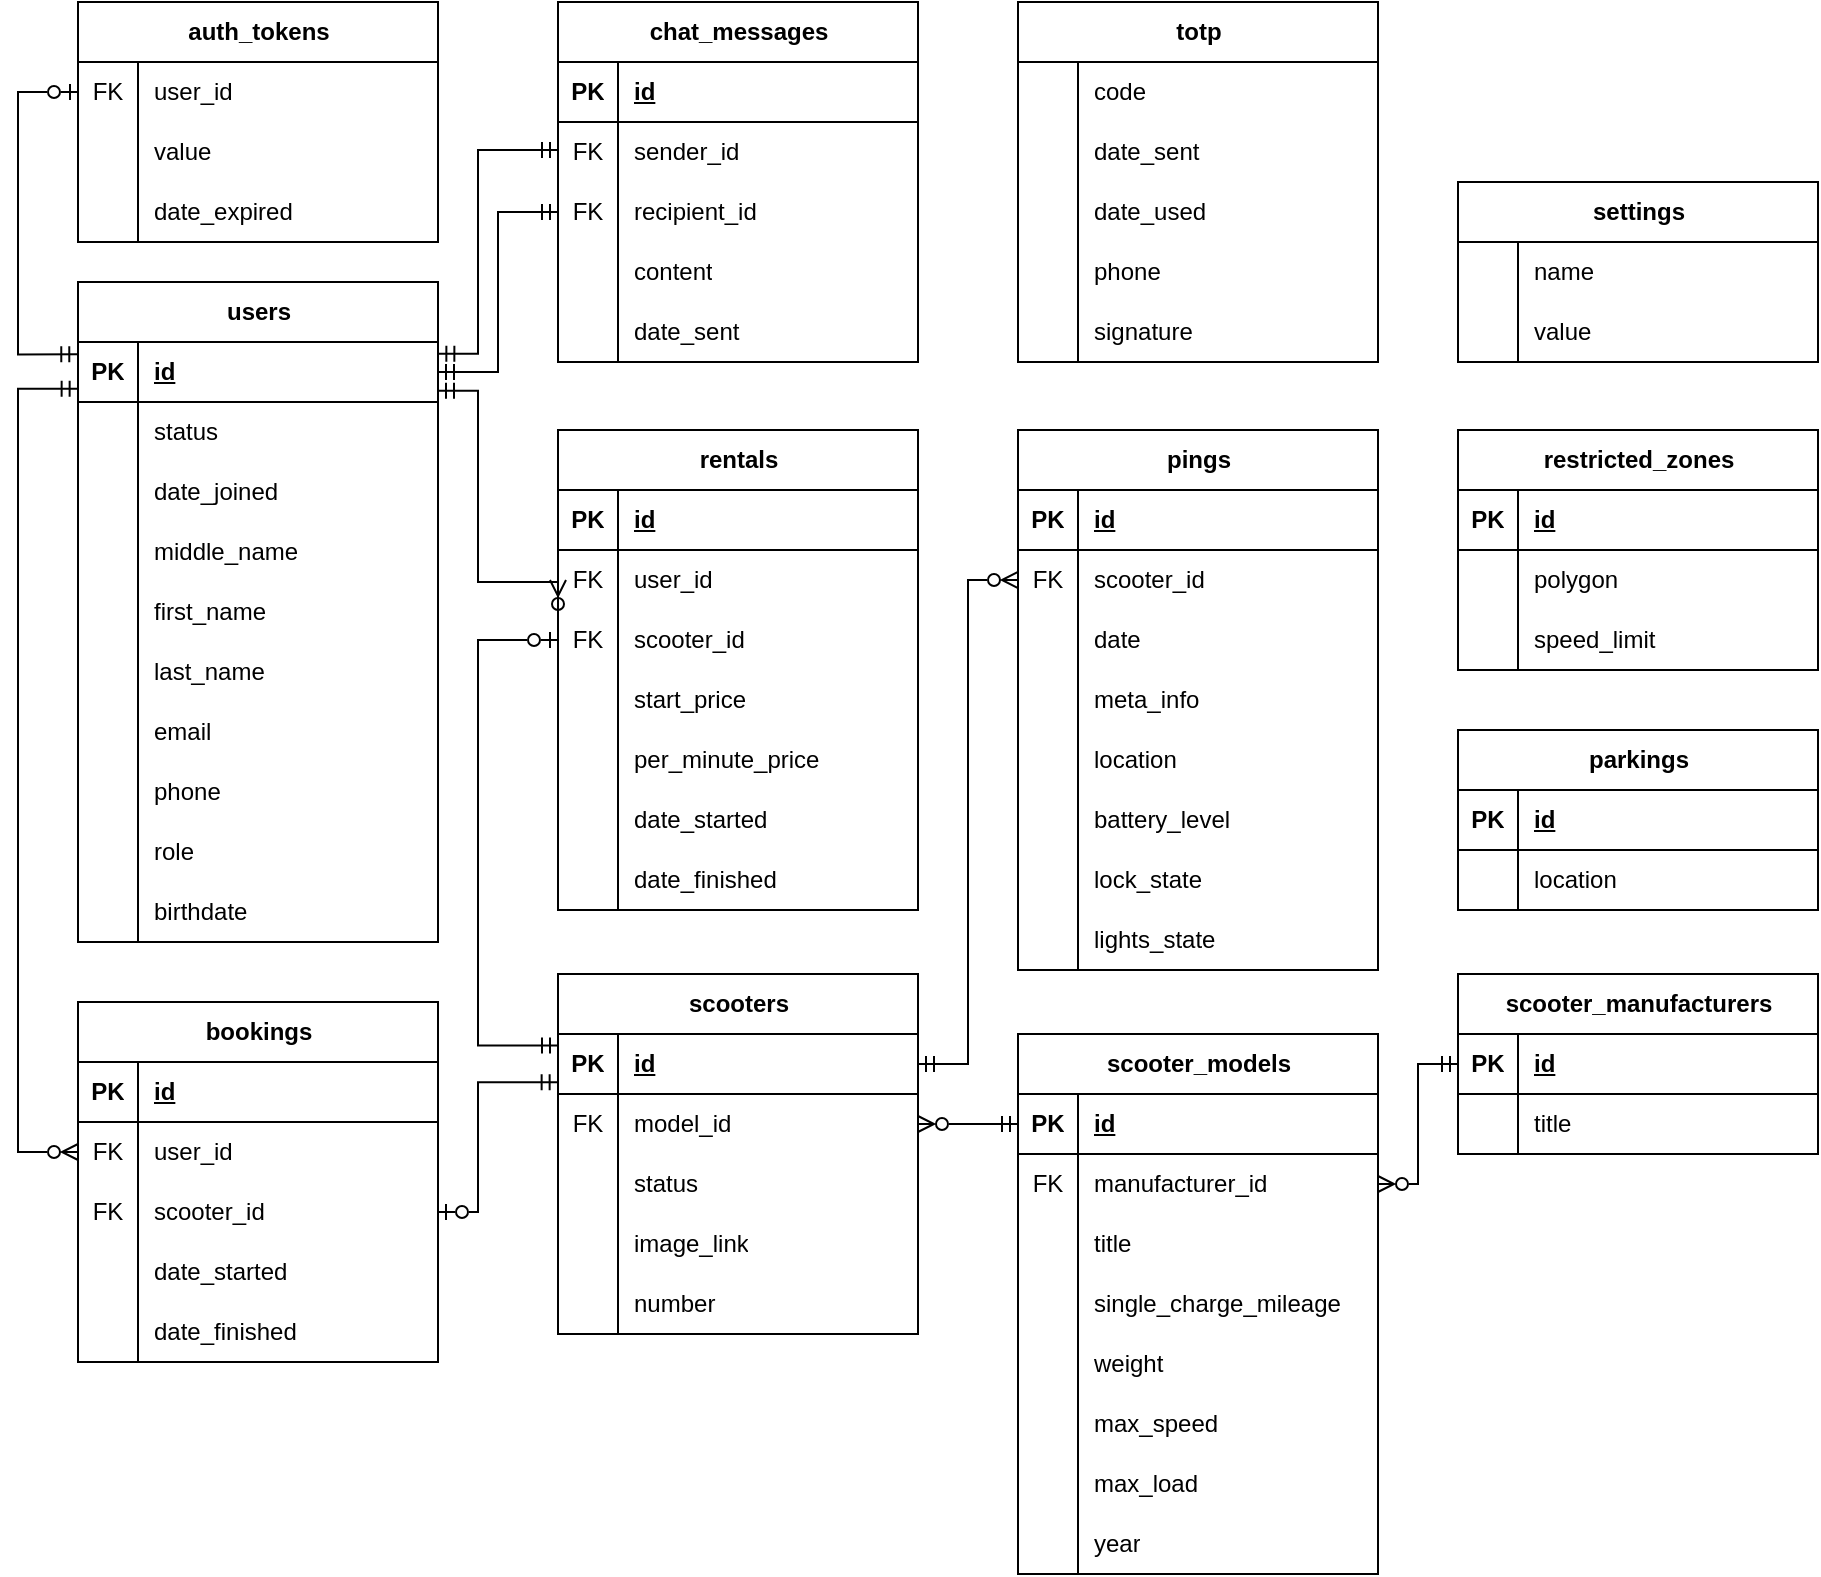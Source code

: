 <mxfile version="21.1.8" type="device">
  <diagram name="Страница 1" id="VUbz542GGjLChNJ6e_2m">
    <mxGraphModel dx="2069" dy="1907" grid="1" gridSize="10" guides="1" tooltips="1" connect="1" arrows="1" fold="1" page="1" pageScale="1" pageWidth="827" pageHeight="1169" math="0" shadow="0">
      <root>
        <mxCell id="0" />
        <mxCell id="1" parent="0" />
        <mxCell id="j4STU8yrqOcvli8jqLKw-1" value="restricted_zones" style="shape=table;startSize=30;container=1;collapsible=1;childLayout=tableLayout;fixedRows=1;rowLines=0;fontStyle=1;align=center;resizeLast=1;html=1;" parent="1" vertex="1">
          <mxGeometry x="720" y="-6" width="180" height="120" as="geometry" />
        </mxCell>
        <mxCell id="j4STU8yrqOcvli8jqLKw-2" value="" style="shape=tableRow;horizontal=0;startSize=0;swimlaneHead=0;swimlaneBody=0;fillColor=none;collapsible=0;dropTarget=0;points=[[0,0.5],[1,0.5]];portConstraint=eastwest;top=0;left=0;right=0;bottom=1;" parent="j4STU8yrqOcvli8jqLKw-1" vertex="1">
          <mxGeometry y="30" width="180" height="30" as="geometry" />
        </mxCell>
        <mxCell id="j4STU8yrqOcvli8jqLKw-3" value="PK" style="shape=partialRectangle;connectable=0;fillColor=none;top=0;left=0;bottom=0;right=0;fontStyle=1;overflow=hidden;whiteSpace=wrap;html=1;" parent="j4STU8yrqOcvli8jqLKw-2" vertex="1">
          <mxGeometry width="30" height="30" as="geometry">
            <mxRectangle width="30" height="30" as="alternateBounds" />
          </mxGeometry>
        </mxCell>
        <mxCell id="j4STU8yrqOcvli8jqLKw-4" value="id" style="shape=partialRectangle;connectable=0;fillColor=none;top=0;left=0;bottom=0;right=0;align=left;spacingLeft=6;fontStyle=5;overflow=hidden;whiteSpace=wrap;html=1;" parent="j4STU8yrqOcvli8jqLKw-2" vertex="1">
          <mxGeometry x="30" width="150" height="30" as="geometry">
            <mxRectangle width="150" height="30" as="alternateBounds" />
          </mxGeometry>
        </mxCell>
        <mxCell id="j4STU8yrqOcvli8jqLKw-5" value="" style="shape=tableRow;horizontal=0;startSize=0;swimlaneHead=0;swimlaneBody=0;fillColor=none;collapsible=0;dropTarget=0;points=[[0,0.5],[1,0.5]];portConstraint=eastwest;top=0;left=0;right=0;bottom=0;" parent="j4STU8yrqOcvli8jqLKw-1" vertex="1">
          <mxGeometry y="60" width="180" height="30" as="geometry" />
        </mxCell>
        <mxCell id="j4STU8yrqOcvli8jqLKw-6" value="" style="shape=partialRectangle;connectable=0;fillColor=none;top=0;left=0;bottom=0;right=0;editable=1;overflow=hidden;whiteSpace=wrap;html=1;" parent="j4STU8yrqOcvli8jqLKw-5" vertex="1">
          <mxGeometry width="30" height="30" as="geometry">
            <mxRectangle width="30" height="30" as="alternateBounds" />
          </mxGeometry>
        </mxCell>
        <mxCell id="j4STU8yrqOcvli8jqLKw-7" value="polygon" style="shape=partialRectangle;connectable=0;fillColor=none;top=0;left=0;bottom=0;right=0;align=left;spacingLeft=6;overflow=hidden;whiteSpace=wrap;html=1;" parent="j4STU8yrqOcvli8jqLKw-5" vertex="1">
          <mxGeometry x="30" width="150" height="30" as="geometry">
            <mxRectangle width="150" height="30" as="alternateBounds" />
          </mxGeometry>
        </mxCell>
        <mxCell id="j4STU8yrqOcvli8jqLKw-8" value="" style="shape=tableRow;horizontal=0;startSize=0;swimlaneHead=0;swimlaneBody=0;fillColor=none;collapsible=0;dropTarget=0;points=[[0,0.5],[1,0.5]];portConstraint=eastwest;top=0;left=0;right=0;bottom=0;" parent="j4STU8yrqOcvli8jqLKw-1" vertex="1">
          <mxGeometry y="90" width="180" height="30" as="geometry" />
        </mxCell>
        <mxCell id="j4STU8yrqOcvli8jqLKw-9" value="" style="shape=partialRectangle;connectable=0;fillColor=none;top=0;left=0;bottom=0;right=0;editable=1;overflow=hidden;whiteSpace=wrap;html=1;" parent="j4STU8yrqOcvli8jqLKw-8" vertex="1">
          <mxGeometry width="30" height="30" as="geometry">
            <mxRectangle width="30" height="30" as="alternateBounds" />
          </mxGeometry>
        </mxCell>
        <mxCell id="j4STU8yrqOcvli8jqLKw-10" value="speed_limit" style="shape=partialRectangle;connectable=0;fillColor=none;top=0;left=0;bottom=0;right=0;align=left;spacingLeft=6;overflow=hidden;whiteSpace=wrap;html=1;" parent="j4STU8yrqOcvli8jqLKw-8" vertex="1">
          <mxGeometry x="30" width="150" height="30" as="geometry">
            <mxRectangle width="150" height="30" as="alternateBounds" />
          </mxGeometry>
        </mxCell>
        <mxCell id="j4STU8yrqOcvli8jqLKw-14" value="parkings" style="shape=table;startSize=30;container=1;collapsible=1;childLayout=tableLayout;fixedRows=1;rowLines=0;fontStyle=1;align=center;resizeLast=1;html=1;" parent="1" vertex="1">
          <mxGeometry x="720" y="144" width="180" height="90" as="geometry" />
        </mxCell>
        <mxCell id="j4STU8yrqOcvli8jqLKw-15" value="" style="shape=tableRow;horizontal=0;startSize=0;swimlaneHead=0;swimlaneBody=0;fillColor=none;collapsible=0;dropTarget=0;points=[[0,0.5],[1,0.5]];portConstraint=eastwest;top=0;left=0;right=0;bottom=1;" parent="j4STU8yrqOcvli8jqLKw-14" vertex="1">
          <mxGeometry y="30" width="180" height="30" as="geometry" />
        </mxCell>
        <mxCell id="j4STU8yrqOcvli8jqLKw-16" value="PK" style="shape=partialRectangle;connectable=0;fillColor=none;top=0;left=0;bottom=0;right=0;fontStyle=1;overflow=hidden;whiteSpace=wrap;html=1;" parent="j4STU8yrqOcvli8jqLKw-15" vertex="1">
          <mxGeometry width="30" height="30" as="geometry">
            <mxRectangle width="30" height="30" as="alternateBounds" />
          </mxGeometry>
        </mxCell>
        <mxCell id="j4STU8yrqOcvli8jqLKw-17" value="id" style="shape=partialRectangle;connectable=0;fillColor=none;top=0;left=0;bottom=0;right=0;align=left;spacingLeft=6;fontStyle=5;overflow=hidden;whiteSpace=wrap;html=1;" parent="j4STU8yrqOcvli8jqLKw-15" vertex="1">
          <mxGeometry x="30" width="150" height="30" as="geometry">
            <mxRectangle width="150" height="30" as="alternateBounds" />
          </mxGeometry>
        </mxCell>
        <mxCell id="j4STU8yrqOcvli8jqLKw-18" value="" style="shape=tableRow;horizontal=0;startSize=0;swimlaneHead=0;swimlaneBody=0;fillColor=none;collapsible=0;dropTarget=0;points=[[0,0.5],[1,0.5]];portConstraint=eastwest;top=0;left=0;right=0;bottom=0;" parent="j4STU8yrqOcvli8jqLKw-14" vertex="1">
          <mxGeometry y="60" width="180" height="30" as="geometry" />
        </mxCell>
        <mxCell id="j4STU8yrqOcvli8jqLKw-19" value="" style="shape=partialRectangle;connectable=0;fillColor=none;top=0;left=0;bottom=0;right=0;editable=1;overflow=hidden;whiteSpace=wrap;html=1;" parent="j4STU8yrqOcvli8jqLKw-18" vertex="1">
          <mxGeometry width="30" height="30" as="geometry">
            <mxRectangle width="30" height="30" as="alternateBounds" />
          </mxGeometry>
        </mxCell>
        <mxCell id="j4STU8yrqOcvli8jqLKw-20" value="location" style="shape=partialRectangle;connectable=0;fillColor=none;top=0;left=0;bottom=0;right=0;align=left;spacingLeft=6;overflow=hidden;whiteSpace=wrap;html=1;" parent="j4STU8yrqOcvli8jqLKw-18" vertex="1">
          <mxGeometry x="30" width="150" height="30" as="geometry">
            <mxRectangle width="150" height="30" as="alternateBounds" />
          </mxGeometry>
        </mxCell>
        <mxCell id="j4STU8yrqOcvli8jqLKw-24" value="scooters" style="shape=table;startSize=30;container=1;collapsible=1;childLayout=tableLayout;fixedRows=1;rowLines=0;fontStyle=1;align=center;resizeLast=1;html=1;" parent="1" vertex="1">
          <mxGeometry x="270" y="266" width="180" height="180" as="geometry" />
        </mxCell>
        <mxCell id="j4STU8yrqOcvli8jqLKw-25" value="" style="shape=tableRow;horizontal=0;startSize=0;swimlaneHead=0;swimlaneBody=0;fillColor=none;collapsible=0;dropTarget=0;points=[[0,0.5],[1,0.5]];portConstraint=eastwest;top=0;left=0;right=0;bottom=1;" parent="j4STU8yrqOcvli8jqLKw-24" vertex="1">
          <mxGeometry y="30" width="180" height="30" as="geometry" />
        </mxCell>
        <mxCell id="j4STU8yrqOcvli8jqLKw-26" value="PK" style="shape=partialRectangle;connectable=0;fillColor=none;top=0;left=0;bottom=0;right=0;fontStyle=1;overflow=hidden;whiteSpace=wrap;html=1;" parent="j4STU8yrqOcvli8jqLKw-25" vertex="1">
          <mxGeometry width="30" height="30" as="geometry">
            <mxRectangle width="30" height="30" as="alternateBounds" />
          </mxGeometry>
        </mxCell>
        <mxCell id="j4STU8yrqOcvli8jqLKw-27" value="id" style="shape=partialRectangle;connectable=0;fillColor=none;top=0;left=0;bottom=0;right=0;align=left;spacingLeft=6;fontStyle=5;overflow=hidden;whiteSpace=wrap;html=1;" parent="j4STU8yrqOcvli8jqLKw-25" vertex="1">
          <mxGeometry x="30" width="150" height="30" as="geometry">
            <mxRectangle width="150" height="30" as="alternateBounds" />
          </mxGeometry>
        </mxCell>
        <mxCell id="j4STU8yrqOcvli8jqLKw-37" style="shape=tableRow;horizontal=0;startSize=0;swimlaneHead=0;swimlaneBody=0;fillColor=none;collapsible=0;dropTarget=0;points=[[0,0.5],[1,0.5]];portConstraint=eastwest;top=0;left=0;right=0;bottom=0;" parent="j4STU8yrqOcvli8jqLKw-24" vertex="1">
          <mxGeometry y="60" width="180" height="30" as="geometry" />
        </mxCell>
        <mxCell id="j4STU8yrqOcvli8jqLKw-38" value="FK" style="shape=partialRectangle;connectable=0;fillColor=none;top=0;left=0;bottom=0;right=0;editable=1;overflow=hidden;whiteSpace=wrap;html=1;" parent="j4STU8yrqOcvli8jqLKw-37" vertex="1">
          <mxGeometry width="30" height="30" as="geometry">
            <mxRectangle width="30" height="30" as="alternateBounds" />
          </mxGeometry>
        </mxCell>
        <mxCell id="j4STU8yrqOcvli8jqLKw-39" value="model_id" style="shape=partialRectangle;connectable=0;fillColor=none;top=0;left=0;bottom=0;right=0;align=left;spacingLeft=6;overflow=hidden;whiteSpace=wrap;html=1;" parent="j4STU8yrqOcvli8jqLKw-37" vertex="1">
          <mxGeometry x="30" width="150" height="30" as="geometry">
            <mxRectangle width="150" height="30" as="alternateBounds" />
          </mxGeometry>
        </mxCell>
        <mxCell id="j4STU8yrqOcvli8jqLKw-28" value="" style="shape=tableRow;horizontal=0;startSize=0;swimlaneHead=0;swimlaneBody=0;fillColor=none;collapsible=0;dropTarget=0;points=[[0,0.5],[1,0.5]];portConstraint=eastwest;top=0;left=0;right=0;bottom=0;" parent="j4STU8yrqOcvli8jqLKw-24" vertex="1">
          <mxGeometry y="90" width="180" height="30" as="geometry" />
        </mxCell>
        <mxCell id="j4STU8yrqOcvli8jqLKw-29" value="" style="shape=partialRectangle;connectable=0;fillColor=none;top=0;left=0;bottom=0;right=0;editable=1;overflow=hidden;whiteSpace=wrap;html=1;" parent="j4STU8yrqOcvli8jqLKw-28" vertex="1">
          <mxGeometry width="30" height="30" as="geometry">
            <mxRectangle width="30" height="30" as="alternateBounds" />
          </mxGeometry>
        </mxCell>
        <mxCell id="j4STU8yrqOcvli8jqLKw-30" value="status" style="shape=partialRectangle;connectable=0;fillColor=none;top=0;left=0;bottom=0;right=0;align=left;spacingLeft=6;overflow=hidden;whiteSpace=wrap;html=1;" parent="j4STU8yrqOcvli8jqLKw-28" vertex="1">
          <mxGeometry x="30" width="150" height="30" as="geometry">
            <mxRectangle width="150" height="30" as="alternateBounds" />
          </mxGeometry>
        </mxCell>
        <mxCell id="j4STU8yrqOcvli8jqLKw-31" style="shape=tableRow;horizontal=0;startSize=0;swimlaneHead=0;swimlaneBody=0;fillColor=none;collapsible=0;dropTarget=0;points=[[0,0.5],[1,0.5]];portConstraint=eastwest;top=0;left=0;right=0;bottom=0;" parent="j4STU8yrqOcvli8jqLKw-24" vertex="1">
          <mxGeometry y="120" width="180" height="30" as="geometry" />
        </mxCell>
        <mxCell id="j4STU8yrqOcvli8jqLKw-32" style="shape=partialRectangle;connectable=0;fillColor=none;top=0;left=0;bottom=0;right=0;editable=1;overflow=hidden;whiteSpace=wrap;html=1;" parent="j4STU8yrqOcvli8jqLKw-31" vertex="1">
          <mxGeometry width="30" height="30" as="geometry">
            <mxRectangle width="30" height="30" as="alternateBounds" />
          </mxGeometry>
        </mxCell>
        <mxCell id="j4STU8yrqOcvli8jqLKw-33" value="image_link" style="shape=partialRectangle;connectable=0;fillColor=none;top=0;left=0;bottom=0;right=0;align=left;spacingLeft=6;overflow=hidden;whiteSpace=wrap;html=1;" parent="j4STU8yrqOcvli8jqLKw-31" vertex="1">
          <mxGeometry x="30" width="150" height="30" as="geometry">
            <mxRectangle width="150" height="30" as="alternateBounds" />
          </mxGeometry>
        </mxCell>
        <mxCell id="j4STU8yrqOcvli8jqLKw-34" style="shape=tableRow;horizontal=0;startSize=0;swimlaneHead=0;swimlaneBody=0;fillColor=none;collapsible=0;dropTarget=0;points=[[0,0.5],[1,0.5]];portConstraint=eastwest;top=0;left=0;right=0;bottom=0;" parent="j4STU8yrqOcvli8jqLKw-24" vertex="1">
          <mxGeometry y="150" width="180" height="30" as="geometry" />
        </mxCell>
        <mxCell id="j4STU8yrqOcvli8jqLKw-35" style="shape=partialRectangle;connectable=0;fillColor=none;top=0;left=0;bottom=0;right=0;editable=1;overflow=hidden;whiteSpace=wrap;html=1;" parent="j4STU8yrqOcvli8jqLKw-34" vertex="1">
          <mxGeometry width="30" height="30" as="geometry">
            <mxRectangle width="30" height="30" as="alternateBounds" />
          </mxGeometry>
        </mxCell>
        <mxCell id="j4STU8yrqOcvli8jqLKw-36" value="number" style="shape=partialRectangle;connectable=0;fillColor=none;top=0;left=0;bottom=0;right=0;align=left;spacingLeft=6;overflow=hidden;whiteSpace=wrap;html=1;" parent="j4STU8yrqOcvli8jqLKw-34" vertex="1">
          <mxGeometry x="30" width="150" height="30" as="geometry">
            <mxRectangle width="150" height="30" as="alternateBounds" />
          </mxGeometry>
        </mxCell>
        <mxCell id="j4STU8yrqOcvli8jqLKw-59" value="pings" style="shape=table;startSize=30;container=1;collapsible=1;childLayout=tableLayout;fixedRows=1;rowLines=0;fontStyle=1;align=center;resizeLast=1;html=1;" parent="1" vertex="1">
          <mxGeometry x="500.0" y="-6" width="180" height="270" as="geometry" />
        </mxCell>
        <mxCell id="j4STU8yrqOcvli8jqLKw-60" value="" style="shape=tableRow;horizontal=0;startSize=0;swimlaneHead=0;swimlaneBody=0;fillColor=none;collapsible=0;dropTarget=0;points=[[0,0.5],[1,0.5]];portConstraint=eastwest;top=0;left=0;right=0;bottom=1;" parent="j4STU8yrqOcvli8jqLKw-59" vertex="1">
          <mxGeometry y="30" width="180" height="30" as="geometry" />
        </mxCell>
        <mxCell id="j4STU8yrqOcvli8jqLKw-61" value="PK" style="shape=partialRectangle;connectable=0;fillColor=none;top=0;left=0;bottom=0;right=0;fontStyle=1;overflow=hidden;whiteSpace=wrap;html=1;" parent="j4STU8yrqOcvli8jqLKw-60" vertex="1">
          <mxGeometry width="30" height="30" as="geometry">
            <mxRectangle width="30" height="30" as="alternateBounds" />
          </mxGeometry>
        </mxCell>
        <mxCell id="j4STU8yrqOcvli8jqLKw-62" value="id" style="shape=partialRectangle;connectable=0;fillColor=none;top=0;left=0;bottom=0;right=0;align=left;spacingLeft=6;fontStyle=5;overflow=hidden;whiteSpace=wrap;html=1;" parent="j4STU8yrqOcvli8jqLKw-60" vertex="1">
          <mxGeometry x="30" width="150" height="30" as="geometry">
            <mxRectangle width="150" height="30" as="alternateBounds" />
          </mxGeometry>
        </mxCell>
        <mxCell id="j4STU8yrqOcvli8jqLKw-78" style="shape=tableRow;horizontal=0;startSize=0;swimlaneHead=0;swimlaneBody=0;fillColor=none;collapsible=0;dropTarget=0;points=[[0,0.5],[1,0.5]];portConstraint=eastwest;top=0;left=0;right=0;bottom=0;" parent="j4STU8yrqOcvli8jqLKw-59" vertex="1">
          <mxGeometry y="60" width="180" height="30" as="geometry" />
        </mxCell>
        <mxCell id="j4STU8yrqOcvli8jqLKw-79" value="FK" style="shape=partialRectangle;connectable=0;fillColor=none;top=0;left=0;bottom=0;right=0;editable=1;overflow=hidden;whiteSpace=wrap;html=1;" parent="j4STU8yrqOcvli8jqLKw-78" vertex="1">
          <mxGeometry width="30" height="30" as="geometry">
            <mxRectangle width="30" height="30" as="alternateBounds" />
          </mxGeometry>
        </mxCell>
        <mxCell id="j4STU8yrqOcvli8jqLKw-80" value="scooter_id" style="shape=partialRectangle;connectable=0;fillColor=none;top=0;left=0;bottom=0;right=0;align=left;spacingLeft=6;overflow=hidden;whiteSpace=wrap;html=1;" parent="j4STU8yrqOcvli8jqLKw-78" vertex="1">
          <mxGeometry x="30" width="150" height="30" as="geometry">
            <mxRectangle width="150" height="30" as="alternateBounds" />
          </mxGeometry>
        </mxCell>
        <mxCell id="j4STU8yrqOcvli8jqLKw-63" value="" style="shape=tableRow;horizontal=0;startSize=0;swimlaneHead=0;swimlaneBody=0;fillColor=none;collapsible=0;dropTarget=0;points=[[0,0.5],[1,0.5]];portConstraint=eastwest;top=0;left=0;right=0;bottom=0;" parent="j4STU8yrqOcvli8jqLKw-59" vertex="1">
          <mxGeometry y="90" width="180" height="30" as="geometry" />
        </mxCell>
        <mxCell id="j4STU8yrqOcvli8jqLKw-64" value="" style="shape=partialRectangle;connectable=0;fillColor=none;top=0;left=0;bottom=0;right=0;editable=1;overflow=hidden;whiteSpace=wrap;html=1;" parent="j4STU8yrqOcvli8jqLKw-63" vertex="1">
          <mxGeometry width="30" height="30" as="geometry">
            <mxRectangle width="30" height="30" as="alternateBounds" />
          </mxGeometry>
        </mxCell>
        <mxCell id="j4STU8yrqOcvli8jqLKw-65" value="date" style="shape=partialRectangle;connectable=0;fillColor=none;top=0;left=0;bottom=0;right=0;align=left;spacingLeft=6;overflow=hidden;whiteSpace=wrap;html=1;" parent="j4STU8yrqOcvli8jqLKw-63" vertex="1">
          <mxGeometry x="30" width="150" height="30" as="geometry">
            <mxRectangle width="150" height="30" as="alternateBounds" />
          </mxGeometry>
        </mxCell>
        <mxCell id="j4STU8yrqOcvli8jqLKw-66" style="shape=tableRow;horizontal=0;startSize=0;swimlaneHead=0;swimlaneBody=0;fillColor=none;collapsible=0;dropTarget=0;points=[[0,0.5],[1,0.5]];portConstraint=eastwest;top=0;left=0;right=0;bottom=0;" parent="j4STU8yrqOcvli8jqLKw-59" vertex="1">
          <mxGeometry y="120" width="180" height="30" as="geometry" />
        </mxCell>
        <mxCell id="j4STU8yrqOcvli8jqLKw-67" style="shape=partialRectangle;connectable=0;fillColor=none;top=0;left=0;bottom=0;right=0;editable=1;overflow=hidden;whiteSpace=wrap;html=1;" parent="j4STU8yrqOcvli8jqLKw-66" vertex="1">
          <mxGeometry width="30" height="30" as="geometry">
            <mxRectangle width="30" height="30" as="alternateBounds" />
          </mxGeometry>
        </mxCell>
        <mxCell id="j4STU8yrqOcvli8jqLKw-68" value="meta_info" style="shape=partialRectangle;connectable=0;fillColor=none;top=0;left=0;bottom=0;right=0;align=left;spacingLeft=6;overflow=hidden;whiteSpace=wrap;html=1;" parent="j4STU8yrqOcvli8jqLKw-66" vertex="1">
          <mxGeometry x="30" width="150" height="30" as="geometry">
            <mxRectangle width="150" height="30" as="alternateBounds" />
          </mxGeometry>
        </mxCell>
        <mxCell id="j4STU8yrqOcvli8jqLKw-69" style="shape=tableRow;horizontal=0;startSize=0;swimlaneHead=0;swimlaneBody=0;fillColor=none;collapsible=0;dropTarget=0;points=[[0,0.5],[1,0.5]];portConstraint=eastwest;top=0;left=0;right=0;bottom=0;" parent="j4STU8yrqOcvli8jqLKw-59" vertex="1">
          <mxGeometry y="150" width="180" height="30" as="geometry" />
        </mxCell>
        <mxCell id="j4STU8yrqOcvli8jqLKw-70" style="shape=partialRectangle;connectable=0;fillColor=none;top=0;left=0;bottom=0;right=0;editable=1;overflow=hidden;whiteSpace=wrap;html=1;" parent="j4STU8yrqOcvli8jqLKw-69" vertex="1">
          <mxGeometry width="30" height="30" as="geometry">
            <mxRectangle width="30" height="30" as="alternateBounds" />
          </mxGeometry>
        </mxCell>
        <mxCell id="j4STU8yrqOcvli8jqLKw-71" value="location" style="shape=partialRectangle;connectable=0;fillColor=none;top=0;left=0;bottom=0;right=0;align=left;spacingLeft=6;overflow=hidden;whiteSpace=wrap;html=1;" parent="j4STU8yrqOcvli8jqLKw-69" vertex="1">
          <mxGeometry x="30" width="150" height="30" as="geometry">
            <mxRectangle width="150" height="30" as="alternateBounds" />
          </mxGeometry>
        </mxCell>
        <mxCell id="j4STU8yrqOcvli8jqLKw-75" style="shape=tableRow;horizontal=0;startSize=0;swimlaneHead=0;swimlaneBody=0;fillColor=none;collapsible=0;dropTarget=0;points=[[0,0.5],[1,0.5]];portConstraint=eastwest;top=0;left=0;right=0;bottom=0;" parent="j4STU8yrqOcvli8jqLKw-59" vertex="1">
          <mxGeometry y="180" width="180" height="30" as="geometry" />
        </mxCell>
        <mxCell id="j4STU8yrqOcvli8jqLKw-76" style="shape=partialRectangle;connectable=0;fillColor=none;top=0;left=0;bottom=0;right=0;editable=1;overflow=hidden;whiteSpace=wrap;html=1;" parent="j4STU8yrqOcvli8jqLKw-75" vertex="1">
          <mxGeometry width="30" height="30" as="geometry">
            <mxRectangle width="30" height="30" as="alternateBounds" />
          </mxGeometry>
        </mxCell>
        <mxCell id="j4STU8yrqOcvli8jqLKw-77" value="battery_level" style="shape=partialRectangle;connectable=0;fillColor=none;top=0;left=0;bottom=0;right=0;align=left;spacingLeft=6;overflow=hidden;whiteSpace=wrap;html=1;" parent="j4STU8yrqOcvli8jqLKw-75" vertex="1">
          <mxGeometry x="30" width="150" height="30" as="geometry">
            <mxRectangle width="150" height="30" as="alternateBounds" />
          </mxGeometry>
        </mxCell>
        <mxCell id="IEVH1k6SqNdeEtjzpavy-1" style="shape=tableRow;horizontal=0;startSize=0;swimlaneHead=0;swimlaneBody=0;fillColor=none;collapsible=0;dropTarget=0;points=[[0,0.5],[1,0.5]];portConstraint=eastwest;top=0;left=0;right=0;bottom=0;" parent="j4STU8yrqOcvli8jqLKw-59" vertex="1">
          <mxGeometry y="210" width="180" height="30" as="geometry" />
        </mxCell>
        <mxCell id="IEVH1k6SqNdeEtjzpavy-2" style="shape=partialRectangle;connectable=0;fillColor=none;top=0;left=0;bottom=0;right=0;editable=1;overflow=hidden;whiteSpace=wrap;html=1;" parent="IEVH1k6SqNdeEtjzpavy-1" vertex="1">
          <mxGeometry width="30" height="30" as="geometry">
            <mxRectangle width="30" height="30" as="alternateBounds" />
          </mxGeometry>
        </mxCell>
        <mxCell id="IEVH1k6SqNdeEtjzpavy-3" value="lock_state" style="shape=partialRectangle;connectable=0;fillColor=none;top=0;left=0;bottom=0;right=0;align=left;spacingLeft=6;overflow=hidden;whiteSpace=wrap;html=1;" parent="IEVH1k6SqNdeEtjzpavy-1" vertex="1">
          <mxGeometry x="30" width="150" height="30" as="geometry">
            <mxRectangle width="150" height="30" as="alternateBounds" />
          </mxGeometry>
        </mxCell>
        <mxCell id="IEVH1k6SqNdeEtjzpavy-4" style="shape=tableRow;horizontal=0;startSize=0;swimlaneHead=0;swimlaneBody=0;fillColor=none;collapsible=0;dropTarget=0;points=[[0,0.5],[1,0.5]];portConstraint=eastwest;top=0;left=0;right=0;bottom=0;" parent="j4STU8yrqOcvli8jqLKw-59" vertex="1">
          <mxGeometry y="240" width="180" height="30" as="geometry" />
        </mxCell>
        <mxCell id="IEVH1k6SqNdeEtjzpavy-5" style="shape=partialRectangle;connectable=0;fillColor=none;top=0;left=0;bottom=0;right=0;editable=1;overflow=hidden;whiteSpace=wrap;html=1;" parent="IEVH1k6SqNdeEtjzpavy-4" vertex="1">
          <mxGeometry width="30" height="30" as="geometry">
            <mxRectangle width="30" height="30" as="alternateBounds" />
          </mxGeometry>
        </mxCell>
        <mxCell id="IEVH1k6SqNdeEtjzpavy-6" value="lights_state" style="shape=partialRectangle;connectable=0;fillColor=none;top=0;left=0;bottom=0;right=0;align=left;spacingLeft=6;overflow=hidden;whiteSpace=wrap;html=1;" parent="IEVH1k6SqNdeEtjzpavy-4" vertex="1">
          <mxGeometry x="30" width="150" height="30" as="geometry">
            <mxRectangle width="150" height="30" as="alternateBounds" />
          </mxGeometry>
        </mxCell>
        <mxCell id="j4STU8yrqOcvli8jqLKw-81" value="rentals" style="shape=table;startSize=30;container=1;collapsible=1;childLayout=tableLayout;fixedRows=1;rowLines=0;fontStyle=1;align=center;resizeLast=1;html=1;" parent="1" vertex="1">
          <mxGeometry x="270" y="-6" width="180" height="240" as="geometry" />
        </mxCell>
        <mxCell id="j4STU8yrqOcvli8jqLKw-82" value="" style="shape=tableRow;horizontal=0;startSize=0;swimlaneHead=0;swimlaneBody=0;fillColor=none;collapsible=0;dropTarget=0;points=[[0,0.5],[1,0.5]];portConstraint=eastwest;top=0;left=0;right=0;bottom=1;" parent="j4STU8yrqOcvli8jqLKw-81" vertex="1">
          <mxGeometry y="30" width="180" height="30" as="geometry" />
        </mxCell>
        <mxCell id="j4STU8yrqOcvli8jqLKw-83" value="PK" style="shape=partialRectangle;connectable=0;fillColor=none;top=0;left=0;bottom=0;right=0;fontStyle=1;overflow=hidden;whiteSpace=wrap;html=1;" parent="j4STU8yrqOcvli8jqLKw-82" vertex="1">
          <mxGeometry width="30" height="30" as="geometry">
            <mxRectangle width="30" height="30" as="alternateBounds" />
          </mxGeometry>
        </mxCell>
        <mxCell id="j4STU8yrqOcvli8jqLKw-84" value="id" style="shape=partialRectangle;connectable=0;fillColor=none;top=0;left=0;bottom=0;right=0;align=left;spacingLeft=6;fontStyle=5;overflow=hidden;whiteSpace=wrap;html=1;" parent="j4STU8yrqOcvli8jqLKw-82" vertex="1">
          <mxGeometry x="30" width="150" height="30" as="geometry">
            <mxRectangle width="150" height="30" as="alternateBounds" />
          </mxGeometry>
        </mxCell>
        <mxCell id="j4STU8yrqOcvli8jqLKw-100" style="shape=tableRow;horizontal=0;startSize=0;swimlaneHead=0;swimlaneBody=0;fillColor=none;collapsible=0;dropTarget=0;points=[[0,0.5],[1,0.5]];portConstraint=eastwest;top=0;left=0;right=0;bottom=0;" parent="j4STU8yrqOcvli8jqLKw-81" vertex="1">
          <mxGeometry y="60" width="180" height="30" as="geometry" />
        </mxCell>
        <mxCell id="j4STU8yrqOcvli8jqLKw-101" value="FK" style="shape=partialRectangle;connectable=0;fillColor=none;top=0;left=0;bottom=0;right=0;editable=1;overflow=hidden;whiteSpace=wrap;html=1;" parent="j4STU8yrqOcvli8jqLKw-100" vertex="1">
          <mxGeometry width="30" height="30" as="geometry">
            <mxRectangle width="30" height="30" as="alternateBounds" />
          </mxGeometry>
        </mxCell>
        <mxCell id="j4STU8yrqOcvli8jqLKw-102" value="user_id" style="shape=partialRectangle;connectable=0;fillColor=none;top=0;left=0;bottom=0;right=0;align=left;spacingLeft=6;overflow=hidden;whiteSpace=wrap;html=1;" parent="j4STU8yrqOcvli8jqLKw-100" vertex="1">
          <mxGeometry x="30" width="150" height="30" as="geometry">
            <mxRectangle width="150" height="30" as="alternateBounds" />
          </mxGeometry>
        </mxCell>
        <mxCell id="j4STU8yrqOcvli8jqLKw-97" style="shape=tableRow;horizontal=0;startSize=0;swimlaneHead=0;swimlaneBody=0;fillColor=none;collapsible=0;dropTarget=0;points=[[0,0.5],[1,0.5]];portConstraint=eastwest;top=0;left=0;right=0;bottom=0;" parent="j4STU8yrqOcvli8jqLKw-81" vertex="1">
          <mxGeometry y="90" width="180" height="30" as="geometry" />
        </mxCell>
        <mxCell id="j4STU8yrqOcvli8jqLKw-98" value="FK" style="shape=partialRectangle;connectable=0;fillColor=none;top=0;left=0;bottom=0;right=0;editable=1;overflow=hidden;whiteSpace=wrap;html=1;" parent="j4STU8yrqOcvli8jqLKw-97" vertex="1">
          <mxGeometry width="30" height="30" as="geometry">
            <mxRectangle width="30" height="30" as="alternateBounds" />
          </mxGeometry>
        </mxCell>
        <mxCell id="j4STU8yrqOcvli8jqLKw-99" value="scooter_id" style="shape=partialRectangle;connectable=0;fillColor=none;top=0;left=0;bottom=0;right=0;align=left;spacingLeft=6;overflow=hidden;whiteSpace=wrap;html=1;" parent="j4STU8yrqOcvli8jqLKw-97" vertex="1">
          <mxGeometry x="30" width="150" height="30" as="geometry">
            <mxRectangle width="150" height="30" as="alternateBounds" />
          </mxGeometry>
        </mxCell>
        <mxCell id="j4STU8yrqOcvli8jqLKw-85" value="" style="shape=tableRow;horizontal=0;startSize=0;swimlaneHead=0;swimlaneBody=0;fillColor=none;collapsible=0;dropTarget=0;points=[[0,0.5],[1,0.5]];portConstraint=eastwest;top=0;left=0;right=0;bottom=0;" parent="j4STU8yrqOcvli8jqLKw-81" vertex="1">
          <mxGeometry y="120" width="180" height="30" as="geometry" />
        </mxCell>
        <mxCell id="j4STU8yrqOcvli8jqLKw-86" value="" style="shape=partialRectangle;connectable=0;fillColor=none;top=0;left=0;bottom=0;right=0;editable=1;overflow=hidden;whiteSpace=wrap;html=1;" parent="j4STU8yrqOcvli8jqLKw-85" vertex="1">
          <mxGeometry width="30" height="30" as="geometry">
            <mxRectangle width="30" height="30" as="alternateBounds" />
          </mxGeometry>
        </mxCell>
        <mxCell id="j4STU8yrqOcvli8jqLKw-87" value="start_price" style="shape=partialRectangle;connectable=0;fillColor=none;top=0;left=0;bottom=0;right=0;align=left;spacingLeft=6;overflow=hidden;whiteSpace=wrap;html=1;" parent="j4STU8yrqOcvli8jqLKw-85" vertex="1">
          <mxGeometry x="30" width="150" height="30" as="geometry">
            <mxRectangle width="150" height="30" as="alternateBounds" />
          </mxGeometry>
        </mxCell>
        <mxCell id="j4STU8yrqOcvli8jqLKw-88" style="shape=tableRow;horizontal=0;startSize=0;swimlaneHead=0;swimlaneBody=0;fillColor=none;collapsible=0;dropTarget=0;points=[[0,0.5],[1,0.5]];portConstraint=eastwest;top=0;left=0;right=0;bottom=0;" parent="j4STU8yrqOcvli8jqLKw-81" vertex="1">
          <mxGeometry y="150" width="180" height="30" as="geometry" />
        </mxCell>
        <mxCell id="j4STU8yrqOcvli8jqLKw-89" style="shape=partialRectangle;connectable=0;fillColor=none;top=0;left=0;bottom=0;right=0;editable=1;overflow=hidden;whiteSpace=wrap;html=1;" parent="j4STU8yrqOcvli8jqLKw-88" vertex="1">
          <mxGeometry width="30" height="30" as="geometry">
            <mxRectangle width="30" height="30" as="alternateBounds" />
          </mxGeometry>
        </mxCell>
        <mxCell id="j4STU8yrqOcvli8jqLKw-90" value="per_minute_price" style="shape=partialRectangle;connectable=0;fillColor=none;top=0;left=0;bottom=0;right=0;align=left;spacingLeft=6;overflow=hidden;whiteSpace=wrap;html=1;" parent="j4STU8yrqOcvli8jqLKw-88" vertex="1">
          <mxGeometry x="30" width="150" height="30" as="geometry">
            <mxRectangle width="150" height="30" as="alternateBounds" />
          </mxGeometry>
        </mxCell>
        <mxCell id="j4STU8yrqOcvli8jqLKw-91" style="shape=tableRow;horizontal=0;startSize=0;swimlaneHead=0;swimlaneBody=0;fillColor=none;collapsible=0;dropTarget=0;points=[[0,0.5],[1,0.5]];portConstraint=eastwest;top=0;left=0;right=0;bottom=0;" parent="j4STU8yrqOcvli8jqLKw-81" vertex="1">
          <mxGeometry y="180" width="180" height="30" as="geometry" />
        </mxCell>
        <mxCell id="j4STU8yrqOcvli8jqLKw-92" style="shape=partialRectangle;connectable=0;fillColor=none;top=0;left=0;bottom=0;right=0;editable=1;overflow=hidden;whiteSpace=wrap;html=1;" parent="j4STU8yrqOcvli8jqLKw-91" vertex="1">
          <mxGeometry width="30" height="30" as="geometry">
            <mxRectangle width="30" height="30" as="alternateBounds" />
          </mxGeometry>
        </mxCell>
        <mxCell id="j4STU8yrqOcvli8jqLKw-93" value="date_started" style="shape=partialRectangle;connectable=0;fillColor=none;top=0;left=0;bottom=0;right=0;align=left;spacingLeft=6;overflow=hidden;whiteSpace=wrap;html=1;" parent="j4STU8yrqOcvli8jqLKw-91" vertex="1">
          <mxGeometry x="30" width="150" height="30" as="geometry">
            <mxRectangle width="150" height="30" as="alternateBounds" />
          </mxGeometry>
        </mxCell>
        <mxCell id="j4STU8yrqOcvli8jqLKw-94" style="shape=tableRow;horizontal=0;startSize=0;swimlaneHead=0;swimlaneBody=0;fillColor=none;collapsible=0;dropTarget=0;points=[[0,0.5],[1,0.5]];portConstraint=eastwest;top=0;left=0;right=0;bottom=0;" parent="j4STU8yrqOcvli8jqLKw-81" vertex="1">
          <mxGeometry y="210" width="180" height="30" as="geometry" />
        </mxCell>
        <mxCell id="j4STU8yrqOcvli8jqLKw-95" style="shape=partialRectangle;connectable=0;fillColor=none;top=0;left=0;bottom=0;right=0;editable=1;overflow=hidden;whiteSpace=wrap;html=1;" parent="j4STU8yrqOcvli8jqLKw-94" vertex="1">
          <mxGeometry width="30" height="30" as="geometry">
            <mxRectangle width="30" height="30" as="alternateBounds" />
          </mxGeometry>
        </mxCell>
        <mxCell id="j4STU8yrqOcvli8jqLKw-96" value="date_finished" style="shape=partialRectangle;connectable=0;fillColor=none;top=0;left=0;bottom=0;right=0;align=left;spacingLeft=6;overflow=hidden;whiteSpace=wrap;html=1;" parent="j4STU8yrqOcvli8jqLKw-94" vertex="1">
          <mxGeometry x="30" width="150" height="30" as="geometry">
            <mxRectangle width="150" height="30" as="alternateBounds" />
          </mxGeometry>
        </mxCell>
        <mxCell id="j4STU8yrqOcvli8jqLKw-103" value="settings" style="shape=table;startSize=30;container=1;collapsible=1;childLayout=tableLayout;fixedRows=1;rowLines=0;fontStyle=1;align=center;resizeLast=1;html=1;" parent="1" vertex="1">
          <mxGeometry x="720" y="-130" width="180" height="90" as="geometry" />
        </mxCell>
        <mxCell id="C6VhZZQhcINMD0FjKt6U-1" style="shape=tableRow;horizontal=0;startSize=0;swimlaneHead=0;swimlaneBody=0;fillColor=none;collapsible=0;dropTarget=0;points=[[0,0.5],[1,0.5]];portConstraint=eastwest;top=0;left=0;right=0;bottom=0;" parent="j4STU8yrqOcvli8jqLKw-103" vertex="1">
          <mxGeometry y="30" width="180" height="30" as="geometry" />
        </mxCell>
        <mxCell id="C6VhZZQhcINMD0FjKt6U-2" style="shape=partialRectangle;connectable=0;fillColor=none;top=0;left=0;bottom=0;right=0;editable=1;overflow=hidden;whiteSpace=wrap;html=1;" parent="C6VhZZQhcINMD0FjKt6U-1" vertex="1">
          <mxGeometry width="30" height="30" as="geometry">
            <mxRectangle width="30" height="30" as="alternateBounds" />
          </mxGeometry>
        </mxCell>
        <mxCell id="C6VhZZQhcINMD0FjKt6U-3" value="name" style="shape=partialRectangle;connectable=0;fillColor=none;top=0;left=0;bottom=0;right=0;align=left;spacingLeft=6;overflow=hidden;whiteSpace=wrap;html=1;" parent="C6VhZZQhcINMD0FjKt6U-1" vertex="1">
          <mxGeometry x="30" width="150" height="30" as="geometry">
            <mxRectangle width="150" height="30" as="alternateBounds" />
          </mxGeometry>
        </mxCell>
        <mxCell id="j4STU8yrqOcvli8jqLKw-107" value="" style="shape=tableRow;horizontal=0;startSize=0;swimlaneHead=0;swimlaneBody=0;fillColor=none;collapsible=0;dropTarget=0;points=[[0,0.5],[1,0.5]];portConstraint=eastwest;top=0;left=0;right=0;bottom=0;" parent="j4STU8yrqOcvli8jqLKw-103" vertex="1">
          <mxGeometry y="60" width="180" height="30" as="geometry" />
        </mxCell>
        <mxCell id="j4STU8yrqOcvli8jqLKw-108" value="" style="shape=partialRectangle;connectable=0;fillColor=none;top=0;left=0;bottom=0;right=0;editable=1;overflow=hidden;whiteSpace=wrap;html=1;" parent="j4STU8yrqOcvli8jqLKw-107" vertex="1">
          <mxGeometry width="30" height="30" as="geometry">
            <mxRectangle width="30" height="30" as="alternateBounds" />
          </mxGeometry>
        </mxCell>
        <mxCell id="j4STU8yrqOcvli8jqLKw-109" value="value" style="shape=partialRectangle;connectable=0;fillColor=none;top=0;left=0;bottom=0;right=0;align=left;spacingLeft=6;overflow=hidden;whiteSpace=wrap;html=1;" parent="j4STU8yrqOcvli8jqLKw-107" vertex="1">
          <mxGeometry x="30" width="150" height="30" as="geometry">
            <mxRectangle width="150" height="30" as="alternateBounds" />
          </mxGeometry>
        </mxCell>
        <mxCell id="j4STU8yrqOcvli8jqLKw-125" value="bookings" style="shape=table;startSize=30;container=1;collapsible=1;childLayout=tableLayout;fixedRows=1;rowLines=0;fontStyle=1;align=center;resizeLast=1;html=1;" parent="1" vertex="1">
          <mxGeometry x="30" y="280" width="180" height="180" as="geometry" />
        </mxCell>
        <mxCell id="j4STU8yrqOcvli8jqLKw-126" value="" style="shape=tableRow;horizontal=0;startSize=0;swimlaneHead=0;swimlaneBody=0;fillColor=none;collapsible=0;dropTarget=0;points=[[0,0.5],[1,0.5]];portConstraint=eastwest;top=0;left=0;right=0;bottom=1;" parent="j4STU8yrqOcvli8jqLKw-125" vertex="1">
          <mxGeometry y="30" width="180" height="30" as="geometry" />
        </mxCell>
        <mxCell id="j4STU8yrqOcvli8jqLKw-127" value="PK" style="shape=partialRectangle;connectable=0;fillColor=none;top=0;left=0;bottom=0;right=0;fontStyle=1;overflow=hidden;whiteSpace=wrap;html=1;" parent="j4STU8yrqOcvli8jqLKw-126" vertex="1">
          <mxGeometry width="30" height="30" as="geometry">
            <mxRectangle width="30" height="30" as="alternateBounds" />
          </mxGeometry>
        </mxCell>
        <mxCell id="j4STU8yrqOcvli8jqLKw-128" value="id" style="shape=partialRectangle;connectable=0;fillColor=none;top=0;left=0;bottom=0;right=0;align=left;spacingLeft=6;fontStyle=5;overflow=hidden;whiteSpace=wrap;html=1;" parent="j4STU8yrqOcvli8jqLKw-126" vertex="1">
          <mxGeometry x="30" width="150" height="30" as="geometry">
            <mxRectangle width="150" height="30" as="alternateBounds" />
          </mxGeometry>
        </mxCell>
        <mxCell id="j4STU8yrqOcvli8jqLKw-144" style="shape=tableRow;horizontal=0;startSize=0;swimlaneHead=0;swimlaneBody=0;fillColor=none;collapsible=0;dropTarget=0;points=[[0,0.5],[1,0.5]];portConstraint=eastwest;top=0;left=0;right=0;bottom=0;" parent="j4STU8yrqOcvli8jqLKw-125" vertex="1">
          <mxGeometry y="60" width="180" height="30" as="geometry" />
        </mxCell>
        <mxCell id="j4STU8yrqOcvli8jqLKw-145" value="FK" style="shape=partialRectangle;connectable=0;fillColor=none;top=0;left=0;bottom=0;right=0;editable=1;overflow=hidden;whiteSpace=wrap;html=1;" parent="j4STU8yrqOcvli8jqLKw-144" vertex="1">
          <mxGeometry width="30" height="30" as="geometry">
            <mxRectangle width="30" height="30" as="alternateBounds" />
          </mxGeometry>
        </mxCell>
        <mxCell id="j4STU8yrqOcvli8jqLKw-146" value="user_id" style="shape=partialRectangle;connectable=0;fillColor=none;top=0;left=0;bottom=0;right=0;align=left;spacingLeft=6;overflow=hidden;whiteSpace=wrap;html=1;" parent="j4STU8yrqOcvli8jqLKw-144" vertex="1">
          <mxGeometry x="30" width="150" height="30" as="geometry">
            <mxRectangle width="150" height="30" as="alternateBounds" />
          </mxGeometry>
        </mxCell>
        <mxCell id="j4STU8yrqOcvli8jqLKw-141" style="shape=tableRow;horizontal=0;startSize=0;swimlaneHead=0;swimlaneBody=0;fillColor=none;collapsible=0;dropTarget=0;points=[[0,0.5],[1,0.5]];portConstraint=eastwest;top=0;left=0;right=0;bottom=0;" parent="j4STU8yrqOcvli8jqLKw-125" vertex="1">
          <mxGeometry y="90" width="180" height="30" as="geometry" />
        </mxCell>
        <mxCell id="j4STU8yrqOcvli8jqLKw-142" value="FK" style="shape=partialRectangle;connectable=0;fillColor=none;top=0;left=0;bottom=0;right=0;editable=1;overflow=hidden;whiteSpace=wrap;html=1;" parent="j4STU8yrqOcvli8jqLKw-141" vertex="1">
          <mxGeometry width="30" height="30" as="geometry">
            <mxRectangle width="30" height="30" as="alternateBounds" />
          </mxGeometry>
        </mxCell>
        <mxCell id="j4STU8yrqOcvli8jqLKw-143" value="scooter_id" style="shape=partialRectangle;connectable=0;fillColor=none;top=0;left=0;bottom=0;right=0;align=left;spacingLeft=6;overflow=hidden;whiteSpace=wrap;html=1;" parent="j4STU8yrqOcvli8jqLKw-141" vertex="1">
          <mxGeometry x="30" width="150" height="30" as="geometry">
            <mxRectangle width="150" height="30" as="alternateBounds" />
          </mxGeometry>
        </mxCell>
        <mxCell id="j4STU8yrqOcvli8jqLKw-135" style="shape=tableRow;horizontal=0;startSize=0;swimlaneHead=0;swimlaneBody=0;fillColor=none;collapsible=0;dropTarget=0;points=[[0,0.5],[1,0.5]];portConstraint=eastwest;top=0;left=0;right=0;bottom=0;" parent="j4STU8yrqOcvli8jqLKw-125" vertex="1">
          <mxGeometry y="120" width="180" height="30" as="geometry" />
        </mxCell>
        <mxCell id="j4STU8yrqOcvli8jqLKw-136" style="shape=partialRectangle;connectable=0;fillColor=none;top=0;left=0;bottom=0;right=0;editable=1;overflow=hidden;whiteSpace=wrap;html=1;" parent="j4STU8yrqOcvli8jqLKw-135" vertex="1">
          <mxGeometry width="30" height="30" as="geometry">
            <mxRectangle width="30" height="30" as="alternateBounds" />
          </mxGeometry>
        </mxCell>
        <mxCell id="j4STU8yrqOcvli8jqLKw-137" value="date_started" style="shape=partialRectangle;connectable=0;fillColor=none;top=0;left=0;bottom=0;right=0;align=left;spacingLeft=6;overflow=hidden;whiteSpace=wrap;html=1;" parent="j4STU8yrqOcvli8jqLKw-135" vertex="1">
          <mxGeometry x="30" width="150" height="30" as="geometry">
            <mxRectangle width="150" height="30" as="alternateBounds" />
          </mxGeometry>
        </mxCell>
        <mxCell id="j4STU8yrqOcvli8jqLKw-138" style="shape=tableRow;horizontal=0;startSize=0;swimlaneHead=0;swimlaneBody=0;fillColor=none;collapsible=0;dropTarget=0;points=[[0,0.5],[1,0.5]];portConstraint=eastwest;top=0;left=0;right=0;bottom=0;" parent="j4STU8yrqOcvli8jqLKw-125" vertex="1">
          <mxGeometry y="150" width="180" height="30" as="geometry" />
        </mxCell>
        <mxCell id="j4STU8yrqOcvli8jqLKw-139" style="shape=partialRectangle;connectable=0;fillColor=none;top=0;left=0;bottom=0;right=0;editable=1;overflow=hidden;whiteSpace=wrap;html=1;" parent="j4STU8yrqOcvli8jqLKw-138" vertex="1">
          <mxGeometry width="30" height="30" as="geometry">
            <mxRectangle width="30" height="30" as="alternateBounds" />
          </mxGeometry>
        </mxCell>
        <mxCell id="j4STU8yrqOcvli8jqLKw-140" value="date_finished" style="shape=partialRectangle;connectable=0;fillColor=none;top=0;left=0;bottom=0;right=0;align=left;spacingLeft=6;overflow=hidden;whiteSpace=wrap;html=1;" parent="j4STU8yrqOcvli8jqLKw-138" vertex="1">
          <mxGeometry x="30" width="150" height="30" as="geometry">
            <mxRectangle width="150" height="30" as="alternateBounds" />
          </mxGeometry>
        </mxCell>
        <mxCell id="j4STU8yrqOcvli8jqLKw-147" value="users" style="shape=table;startSize=30;container=1;collapsible=1;childLayout=tableLayout;fixedRows=1;rowLines=0;fontStyle=1;align=center;resizeLast=1;html=1;" parent="1" vertex="1">
          <mxGeometry x="30" y="-80" width="180" height="330.0" as="geometry" />
        </mxCell>
        <mxCell id="j4STU8yrqOcvli8jqLKw-148" value="" style="shape=tableRow;horizontal=0;startSize=0;swimlaneHead=0;swimlaneBody=0;fillColor=none;collapsible=0;dropTarget=0;points=[[0,0.5],[1,0.5]];portConstraint=eastwest;top=0;left=0;right=0;bottom=1;" parent="j4STU8yrqOcvli8jqLKw-147" vertex="1">
          <mxGeometry y="30" width="180" height="30" as="geometry" />
        </mxCell>
        <mxCell id="j4STU8yrqOcvli8jqLKw-149" value="PK" style="shape=partialRectangle;connectable=0;fillColor=none;top=0;left=0;bottom=0;right=0;fontStyle=1;overflow=hidden;whiteSpace=wrap;html=1;" parent="j4STU8yrqOcvli8jqLKw-148" vertex="1">
          <mxGeometry width="30" height="30" as="geometry">
            <mxRectangle width="30" height="30" as="alternateBounds" />
          </mxGeometry>
        </mxCell>
        <mxCell id="j4STU8yrqOcvli8jqLKw-150" value="id" style="shape=partialRectangle;connectable=0;fillColor=none;top=0;left=0;bottom=0;right=0;align=left;spacingLeft=6;fontStyle=5;overflow=hidden;whiteSpace=wrap;html=1;" parent="j4STU8yrqOcvli8jqLKw-148" vertex="1">
          <mxGeometry x="30" width="150" height="30" as="geometry">
            <mxRectangle width="150" height="30" as="alternateBounds" />
          </mxGeometry>
        </mxCell>
        <mxCell id="j4STU8yrqOcvli8jqLKw-160" style="shape=tableRow;horizontal=0;startSize=0;swimlaneHead=0;swimlaneBody=0;fillColor=none;collapsible=0;dropTarget=0;points=[[0,0.5],[1,0.5]];portConstraint=eastwest;top=0;left=0;right=0;bottom=0;" parent="j4STU8yrqOcvli8jqLKw-147" vertex="1">
          <mxGeometry y="60" width="180" height="30" as="geometry" />
        </mxCell>
        <mxCell id="j4STU8yrqOcvli8jqLKw-161" value="" style="shape=partialRectangle;connectable=0;fillColor=none;top=0;left=0;bottom=0;right=0;editable=1;overflow=hidden;whiteSpace=wrap;html=1;" parent="j4STU8yrqOcvli8jqLKw-160" vertex="1">
          <mxGeometry width="30" height="30" as="geometry">
            <mxRectangle width="30" height="30" as="alternateBounds" />
          </mxGeometry>
        </mxCell>
        <mxCell id="j4STU8yrqOcvli8jqLKw-162" value="status" style="shape=partialRectangle;connectable=0;fillColor=none;top=0;left=0;bottom=0;right=0;align=left;spacingLeft=6;overflow=hidden;whiteSpace=wrap;html=1;" parent="j4STU8yrqOcvli8jqLKw-160" vertex="1">
          <mxGeometry x="30" width="150" height="30" as="geometry">
            <mxRectangle width="150" height="30" as="alternateBounds" />
          </mxGeometry>
        </mxCell>
        <mxCell id="j4STU8yrqOcvli8jqLKw-190" style="shape=tableRow;horizontal=0;startSize=0;swimlaneHead=0;swimlaneBody=0;fillColor=none;collapsible=0;dropTarget=0;points=[[0,0.5],[1,0.5]];portConstraint=eastwest;top=0;left=0;right=0;bottom=0;" parent="j4STU8yrqOcvli8jqLKw-147" vertex="1">
          <mxGeometry y="90" width="180" height="30" as="geometry" />
        </mxCell>
        <mxCell id="j4STU8yrqOcvli8jqLKw-191" style="shape=partialRectangle;connectable=0;fillColor=none;top=0;left=0;bottom=0;right=0;editable=1;overflow=hidden;whiteSpace=wrap;html=1;" parent="j4STU8yrqOcvli8jqLKw-190" vertex="1">
          <mxGeometry width="30" height="30" as="geometry">
            <mxRectangle width="30" height="30" as="alternateBounds" />
          </mxGeometry>
        </mxCell>
        <mxCell id="j4STU8yrqOcvli8jqLKw-192" value="date_joined" style="shape=partialRectangle;connectable=0;fillColor=none;top=0;left=0;bottom=0;right=0;align=left;spacingLeft=6;overflow=hidden;whiteSpace=wrap;html=1;" parent="j4STU8yrqOcvli8jqLKw-190" vertex="1">
          <mxGeometry x="30" width="150" height="30" as="geometry">
            <mxRectangle width="150" height="30" as="alternateBounds" />
          </mxGeometry>
        </mxCell>
        <mxCell id="j4STU8yrqOcvli8jqLKw-187" style="shape=tableRow;horizontal=0;startSize=0;swimlaneHead=0;swimlaneBody=0;fillColor=none;collapsible=0;dropTarget=0;points=[[0,0.5],[1,0.5]];portConstraint=eastwest;top=0;left=0;right=0;bottom=0;" parent="j4STU8yrqOcvli8jqLKw-147" vertex="1">
          <mxGeometry y="120" width="180" height="30" as="geometry" />
        </mxCell>
        <mxCell id="j4STU8yrqOcvli8jqLKw-188" style="shape=partialRectangle;connectable=0;fillColor=none;top=0;left=0;bottom=0;right=0;editable=1;overflow=hidden;whiteSpace=wrap;html=1;" parent="j4STU8yrqOcvli8jqLKw-187" vertex="1">
          <mxGeometry width="30" height="30" as="geometry">
            <mxRectangle width="30" height="30" as="alternateBounds" />
          </mxGeometry>
        </mxCell>
        <mxCell id="j4STU8yrqOcvli8jqLKw-189" value="middle_name" style="shape=partialRectangle;connectable=0;fillColor=none;top=0;left=0;bottom=0;right=0;align=left;spacingLeft=6;overflow=hidden;whiteSpace=wrap;html=1;" parent="j4STU8yrqOcvli8jqLKw-187" vertex="1">
          <mxGeometry x="30" width="150" height="30" as="geometry">
            <mxRectangle width="150" height="30" as="alternateBounds" />
          </mxGeometry>
        </mxCell>
        <mxCell id="j4STU8yrqOcvli8jqLKw-184" style="shape=tableRow;horizontal=0;startSize=0;swimlaneHead=0;swimlaneBody=0;fillColor=none;collapsible=0;dropTarget=0;points=[[0,0.5],[1,0.5]];portConstraint=eastwest;top=0;left=0;right=0;bottom=0;" parent="j4STU8yrqOcvli8jqLKw-147" vertex="1">
          <mxGeometry y="150" width="180" height="30" as="geometry" />
        </mxCell>
        <mxCell id="j4STU8yrqOcvli8jqLKw-185" style="shape=partialRectangle;connectable=0;fillColor=none;top=0;left=0;bottom=0;right=0;editable=1;overflow=hidden;whiteSpace=wrap;html=1;" parent="j4STU8yrqOcvli8jqLKw-184" vertex="1">
          <mxGeometry width="30" height="30" as="geometry">
            <mxRectangle width="30" height="30" as="alternateBounds" />
          </mxGeometry>
        </mxCell>
        <mxCell id="j4STU8yrqOcvli8jqLKw-186" value="first_name" style="shape=partialRectangle;connectable=0;fillColor=none;top=0;left=0;bottom=0;right=0;align=left;spacingLeft=6;overflow=hidden;whiteSpace=wrap;html=1;" parent="j4STU8yrqOcvli8jqLKw-184" vertex="1">
          <mxGeometry x="30" width="150" height="30" as="geometry">
            <mxRectangle width="150" height="30" as="alternateBounds" />
          </mxGeometry>
        </mxCell>
        <mxCell id="j4STU8yrqOcvli8jqLKw-181" style="shape=tableRow;horizontal=0;startSize=0;swimlaneHead=0;swimlaneBody=0;fillColor=none;collapsible=0;dropTarget=0;points=[[0,0.5],[1,0.5]];portConstraint=eastwest;top=0;left=0;right=0;bottom=0;" parent="j4STU8yrqOcvli8jqLKw-147" vertex="1">
          <mxGeometry y="180" width="180" height="30" as="geometry" />
        </mxCell>
        <mxCell id="j4STU8yrqOcvli8jqLKw-182" style="shape=partialRectangle;connectable=0;fillColor=none;top=0;left=0;bottom=0;right=0;editable=1;overflow=hidden;whiteSpace=wrap;html=1;" parent="j4STU8yrqOcvli8jqLKw-181" vertex="1">
          <mxGeometry width="30" height="30" as="geometry">
            <mxRectangle width="30" height="30" as="alternateBounds" />
          </mxGeometry>
        </mxCell>
        <mxCell id="j4STU8yrqOcvli8jqLKw-183" value="last_name" style="shape=partialRectangle;connectable=0;fillColor=none;top=0;left=0;bottom=0;right=0;align=left;spacingLeft=6;overflow=hidden;whiteSpace=wrap;html=1;" parent="j4STU8yrqOcvli8jqLKw-181" vertex="1">
          <mxGeometry x="30" width="150" height="30" as="geometry">
            <mxRectangle width="150" height="30" as="alternateBounds" />
          </mxGeometry>
        </mxCell>
        <mxCell id="j4STU8yrqOcvli8jqLKw-178" style="shape=tableRow;horizontal=0;startSize=0;swimlaneHead=0;swimlaneBody=0;fillColor=none;collapsible=0;dropTarget=0;points=[[0,0.5],[1,0.5]];portConstraint=eastwest;top=0;left=0;right=0;bottom=0;" parent="j4STU8yrqOcvli8jqLKw-147" vertex="1">
          <mxGeometry y="210" width="180" height="30" as="geometry" />
        </mxCell>
        <mxCell id="j4STU8yrqOcvli8jqLKw-179" style="shape=partialRectangle;connectable=0;fillColor=none;top=0;left=0;bottom=0;right=0;editable=1;overflow=hidden;whiteSpace=wrap;html=1;" parent="j4STU8yrqOcvli8jqLKw-178" vertex="1">
          <mxGeometry width="30" height="30" as="geometry">
            <mxRectangle width="30" height="30" as="alternateBounds" />
          </mxGeometry>
        </mxCell>
        <mxCell id="j4STU8yrqOcvli8jqLKw-180" value="email" style="shape=partialRectangle;connectable=0;fillColor=none;top=0;left=0;bottom=0;right=0;align=left;spacingLeft=6;overflow=hidden;whiteSpace=wrap;html=1;" parent="j4STU8yrqOcvli8jqLKw-178" vertex="1">
          <mxGeometry x="30" width="150" height="30" as="geometry">
            <mxRectangle width="150" height="30" as="alternateBounds" />
          </mxGeometry>
        </mxCell>
        <mxCell id="j4STU8yrqOcvli8jqLKw-175" style="shape=tableRow;horizontal=0;startSize=0;swimlaneHead=0;swimlaneBody=0;fillColor=none;collapsible=0;dropTarget=0;points=[[0,0.5],[1,0.5]];portConstraint=eastwest;top=0;left=0;right=0;bottom=0;" parent="j4STU8yrqOcvli8jqLKw-147" vertex="1">
          <mxGeometry y="240" width="180" height="30" as="geometry" />
        </mxCell>
        <mxCell id="j4STU8yrqOcvli8jqLKw-176" style="shape=partialRectangle;connectable=0;fillColor=none;top=0;left=0;bottom=0;right=0;editable=1;overflow=hidden;whiteSpace=wrap;html=1;" parent="j4STU8yrqOcvli8jqLKw-175" vertex="1">
          <mxGeometry width="30" height="30" as="geometry">
            <mxRectangle width="30" height="30" as="alternateBounds" />
          </mxGeometry>
        </mxCell>
        <mxCell id="j4STU8yrqOcvli8jqLKw-177" value="phone" style="shape=partialRectangle;connectable=0;fillColor=none;top=0;left=0;bottom=0;right=0;align=left;spacingLeft=6;overflow=hidden;whiteSpace=wrap;html=1;" parent="j4STU8yrqOcvli8jqLKw-175" vertex="1">
          <mxGeometry x="30" width="150" height="30" as="geometry">
            <mxRectangle width="150" height="30" as="alternateBounds" />
          </mxGeometry>
        </mxCell>
        <mxCell id="XHQwrDAAFDUmZxz4AhfQ-5" style="shape=tableRow;horizontal=0;startSize=0;swimlaneHead=0;swimlaneBody=0;fillColor=none;collapsible=0;dropTarget=0;points=[[0,0.5],[1,0.5]];portConstraint=eastwest;top=0;left=0;right=0;bottom=0;" parent="j4STU8yrqOcvli8jqLKw-147" vertex="1">
          <mxGeometry y="270" width="180" height="30" as="geometry" />
        </mxCell>
        <mxCell id="XHQwrDAAFDUmZxz4AhfQ-6" style="shape=partialRectangle;connectable=0;fillColor=none;top=0;left=0;bottom=0;right=0;editable=1;overflow=hidden;whiteSpace=wrap;html=1;" parent="XHQwrDAAFDUmZxz4AhfQ-5" vertex="1">
          <mxGeometry width="30" height="30" as="geometry">
            <mxRectangle width="30" height="30" as="alternateBounds" />
          </mxGeometry>
        </mxCell>
        <mxCell id="XHQwrDAAFDUmZxz4AhfQ-7" value="role" style="shape=partialRectangle;connectable=0;fillColor=none;top=0;left=0;bottom=0;right=0;align=left;spacingLeft=6;overflow=hidden;whiteSpace=wrap;html=1;" parent="XHQwrDAAFDUmZxz4AhfQ-5" vertex="1">
          <mxGeometry x="30" width="150" height="30" as="geometry">
            <mxRectangle width="150" height="30" as="alternateBounds" />
          </mxGeometry>
        </mxCell>
        <mxCell id="j4STU8yrqOcvli8jqLKw-270" style="shape=tableRow;horizontal=0;startSize=0;swimlaneHead=0;swimlaneBody=0;fillColor=none;collapsible=0;dropTarget=0;points=[[0,0.5],[1,0.5]];portConstraint=eastwest;top=0;left=0;right=0;bottom=0;" parent="j4STU8yrqOcvli8jqLKw-147" vertex="1">
          <mxGeometry y="300" width="180" height="30" as="geometry" />
        </mxCell>
        <mxCell id="j4STU8yrqOcvli8jqLKw-271" style="shape=partialRectangle;connectable=0;fillColor=none;top=0;left=0;bottom=0;right=0;editable=1;overflow=hidden;whiteSpace=wrap;html=1;" parent="j4STU8yrqOcvli8jqLKw-270" vertex="1">
          <mxGeometry width="30" height="30" as="geometry">
            <mxRectangle width="30" height="30" as="alternateBounds" />
          </mxGeometry>
        </mxCell>
        <mxCell id="j4STU8yrqOcvli8jqLKw-272" value="birthdate" style="shape=partialRectangle;connectable=0;fillColor=none;top=0;left=0;bottom=0;right=0;align=left;spacingLeft=6;overflow=hidden;whiteSpace=wrap;html=1;" parent="j4STU8yrqOcvli8jqLKw-270" vertex="1">
          <mxGeometry x="30" width="150" height="30" as="geometry">
            <mxRectangle width="150" height="30" as="alternateBounds" />
          </mxGeometry>
        </mxCell>
        <mxCell id="j4STU8yrqOcvli8jqLKw-247" value="scooter_manufacturers" style="shape=table;startSize=30;container=1;collapsible=1;childLayout=tableLayout;fixedRows=1;rowLines=0;fontStyle=1;align=center;resizeLast=1;html=1;" parent="1" vertex="1">
          <mxGeometry x="720" y="266" width="180" height="90" as="geometry" />
        </mxCell>
        <mxCell id="j4STU8yrqOcvli8jqLKw-248" value="" style="shape=tableRow;horizontal=0;startSize=0;swimlaneHead=0;swimlaneBody=0;fillColor=none;collapsible=0;dropTarget=0;points=[[0,0.5],[1,0.5]];portConstraint=eastwest;top=0;left=0;right=0;bottom=1;" parent="j4STU8yrqOcvli8jqLKw-247" vertex="1">
          <mxGeometry y="30" width="180" height="30" as="geometry" />
        </mxCell>
        <mxCell id="j4STU8yrqOcvli8jqLKw-249" value="PK" style="shape=partialRectangle;connectable=0;fillColor=none;top=0;left=0;bottom=0;right=0;fontStyle=1;overflow=hidden;whiteSpace=wrap;html=1;" parent="j4STU8yrqOcvli8jqLKw-248" vertex="1">
          <mxGeometry width="30" height="30" as="geometry">
            <mxRectangle width="30" height="30" as="alternateBounds" />
          </mxGeometry>
        </mxCell>
        <mxCell id="j4STU8yrqOcvli8jqLKw-250" value="id" style="shape=partialRectangle;connectable=0;fillColor=none;top=0;left=0;bottom=0;right=0;align=left;spacingLeft=6;fontStyle=5;overflow=hidden;whiteSpace=wrap;html=1;" parent="j4STU8yrqOcvli8jqLKw-248" vertex="1">
          <mxGeometry x="30" width="150" height="30" as="geometry">
            <mxRectangle width="150" height="30" as="alternateBounds" />
          </mxGeometry>
        </mxCell>
        <mxCell id="j4STU8yrqOcvli8jqLKw-251" value="" style="shape=tableRow;horizontal=0;startSize=0;swimlaneHead=0;swimlaneBody=0;fillColor=none;collapsible=0;dropTarget=0;points=[[0,0.5],[1,0.5]];portConstraint=eastwest;top=0;left=0;right=0;bottom=0;" parent="j4STU8yrqOcvli8jqLKw-247" vertex="1">
          <mxGeometry y="60" width="180" height="30" as="geometry" />
        </mxCell>
        <mxCell id="j4STU8yrqOcvli8jqLKw-252" value="" style="shape=partialRectangle;connectable=0;fillColor=none;top=0;left=0;bottom=0;right=0;editable=1;overflow=hidden;whiteSpace=wrap;html=1;" parent="j4STU8yrqOcvli8jqLKw-251" vertex="1">
          <mxGeometry width="30" height="30" as="geometry">
            <mxRectangle width="30" height="30" as="alternateBounds" />
          </mxGeometry>
        </mxCell>
        <mxCell id="j4STU8yrqOcvli8jqLKw-253" value="title" style="shape=partialRectangle;connectable=0;fillColor=none;top=0;left=0;bottom=0;right=0;align=left;spacingLeft=6;overflow=hidden;whiteSpace=wrap;html=1;" parent="j4STU8yrqOcvli8jqLKw-251" vertex="1">
          <mxGeometry x="30" width="150" height="30" as="geometry">
            <mxRectangle width="150" height="30" as="alternateBounds" />
          </mxGeometry>
        </mxCell>
        <mxCell id="j4STU8yrqOcvli8jqLKw-254" value="scooter_models" style="shape=table;startSize=30;container=1;collapsible=1;childLayout=tableLayout;fixedRows=1;rowLines=0;fontStyle=1;align=center;resizeLast=1;html=1;" parent="1" vertex="1">
          <mxGeometry x="500.0" y="296" width="180" height="270" as="geometry" />
        </mxCell>
        <mxCell id="j4STU8yrqOcvli8jqLKw-255" value="" style="shape=tableRow;horizontal=0;startSize=0;swimlaneHead=0;swimlaneBody=0;fillColor=none;collapsible=0;dropTarget=0;points=[[0,0.5],[1,0.5]];portConstraint=eastwest;top=0;left=0;right=0;bottom=1;" parent="j4STU8yrqOcvli8jqLKw-254" vertex="1">
          <mxGeometry y="30" width="180" height="30" as="geometry" />
        </mxCell>
        <mxCell id="j4STU8yrqOcvli8jqLKw-256" value="PK" style="shape=partialRectangle;connectable=0;fillColor=none;top=0;left=0;bottom=0;right=0;fontStyle=1;overflow=hidden;whiteSpace=wrap;html=1;" parent="j4STU8yrqOcvli8jqLKw-255" vertex="1">
          <mxGeometry width="30" height="30" as="geometry">
            <mxRectangle width="30" height="30" as="alternateBounds" />
          </mxGeometry>
        </mxCell>
        <mxCell id="j4STU8yrqOcvli8jqLKw-257" value="id" style="shape=partialRectangle;connectable=0;fillColor=none;top=0;left=0;bottom=0;right=0;align=left;spacingLeft=6;fontStyle=5;overflow=hidden;whiteSpace=wrap;html=1;" parent="j4STU8yrqOcvli8jqLKw-255" vertex="1">
          <mxGeometry x="30" width="150" height="30" as="geometry">
            <mxRectangle width="150" height="30" as="alternateBounds" />
          </mxGeometry>
        </mxCell>
        <mxCell id="j4STU8yrqOcvli8jqLKw-267" style="shape=tableRow;horizontal=0;startSize=0;swimlaneHead=0;swimlaneBody=0;fillColor=none;collapsible=0;dropTarget=0;points=[[0,0.5],[1,0.5]];portConstraint=eastwest;top=0;left=0;right=0;bottom=0;" parent="j4STU8yrqOcvli8jqLKw-254" vertex="1">
          <mxGeometry y="60" width="180" height="30" as="geometry" />
        </mxCell>
        <mxCell id="j4STU8yrqOcvli8jqLKw-268" value="FK" style="shape=partialRectangle;connectable=0;fillColor=none;top=0;left=0;bottom=0;right=0;editable=1;overflow=hidden;whiteSpace=wrap;html=1;" parent="j4STU8yrqOcvli8jqLKw-267" vertex="1">
          <mxGeometry width="30" height="30" as="geometry">
            <mxRectangle width="30" height="30" as="alternateBounds" />
          </mxGeometry>
        </mxCell>
        <mxCell id="j4STU8yrqOcvli8jqLKw-269" value="manufacturer_id" style="shape=partialRectangle;connectable=0;fillColor=none;top=0;left=0;bottom=0;right=0;align=left;spacingLeft=6;overflow=hidden;whiteSpace=wrap;html=1;" parent="j4STU8yrqOcvli8jqLKw-267" vertex="1">
          <mxGeometry x="30" width="150" height="30" as="geometry">
            <mxRectangle width="150" height="30" as="alternateBounds" />
          </mxGeometry>
        </mxCell>
        <mxCell id="j4STU8yrqOcvli8jqLKw-258" value="" style="shape=tableRow;horizontal=0;startSize=0;swimlaneHead=0;swimlaneBody=0;fillColor=none;collapsible=0;dropTarget=0;points=[[0,0.5],[1,0.5]];portConstraint=eastwest;top=0;left=0;right=0;bottom=0;" parent="j4STU8yrqOcvli8jqLKw-254" vertex="1">
          <mxGeometry y="90" width="180" height="30" as="geometry" />
        </mxCell>
        <mxCell id="j4STU8yrqOcvli8jqLKw-259" value="" style="shape=partialRectangle;connectable=0;fillColor=none;top=0;left=0;bottom=0;right=0;editable=1;overflow=hidden;whiteSpace=wrap;html=1;" parent="j4STU8yrqOcvli8jqLKw-258" vertex="1">
          <mxGeometry width="30" height="30" as="geometry">
            <mxRectangle width="30" height="30" as="alternateBounds" />
          </mxGeometry>
        </mxCell>
        <mxCell id="j4STU8yrqOcvli8jqLKw-260" value="title" style="shape=partialRectangle;connectable=0;fillColor=none;top=0;left=0;bottom=0;right=0;align=left;spacingLeft=6;overflow=hidden;whiteSpace=wrap;html=1;" parent="j4STU8yrqOcvli8jqLKw-258" vertex="1">
          <mxGeometry x="30" width="150" height="30" as="geometry">
            <mxRectangle width="150" height="30" as="alternateBounds" />
          </mxGeometry>
        </mxCell>
        <mxCell id="C6zn4QEqqskJhc1IPYYf-1" style="shape=tableRow;horizontal=0;startSize=0;swimlaneHead=0;swimlaneBody=0;fillColor=none;collapsible=0;dropTarget=0;points=[[0,0.5],[1,0.5]];portConstraint=eastwest;top=0;left=0;right=0;bottom=0;" parent="j4STU8yrqOcvli8jqLKw-254" vertex="1">
          <mxGeometry y="120" width="180" height="30" as="geometry" />
        </mxCell>
        <mxCell id="C6zn4QEqqskJhc1IPYYf-2" style="shape=partialRectangle;connectable=0;fillColor=none;top=0;left=0;bottom=0;right=0;editable=1;overflow=hidden;whiteSpace=wrap;html=1;" parent="C6zn4QEqqskJhc1IPYYf-1" vertex="1">
          <mxGeometry width="30" height="30" as="geometry">
            <mxRectangle width="30" height="30" as="alternateBounds" />
          </mxGeometry>
        </mxCell>
        <mxCell id="C6zn4QEqqskJhc1IPYYf-3" value="single_charge_mileage" style="shape=partialRectangle;connectable=0;fillColor=none;top=0;left=0;bottom=0;right=0;align=left;spacingLeft=6;overflow=hidden;whiteSpace=wrap;html=1;" parent="C6zn4QEqqskJhc1IPYYf-1" vertex="1">
          <mxGeometry x="30" width="150" height="30" as="geometry">
            <mxRectangle width="150" height="30" as="alternateBounds" />
          </mxGeometry>
        </mxCell>
        <mxCell id="C6zn4QEqqskJhc1IPYYf-4" style="shape=tableRow;horizontal=0;startSize=0;swimlaneHead=0;swimlaneBody=0;fillColor=none;collapsible=0;dropTarget=0;points=[[0,0.5],[1,0.5]];portConstraint=eastwest;top=0;left=0;right=0;bottom=0;" parent="j4STU8yrqOcvli8jqLKw-254" vertex="1">
          <mxGeometry y="150" width="180" height="30" as="geometry" />
        </mxCell>
        <mxCell id="C6zn4QEqqskJhc1IPYYf-5" style="shape=partialRectangle;connectable=0;fillColor=none;top=0;left=0;bottom=0;right=0;editable=1;overflow=hidden;whiteSpace=wrap;html=1;" parent="C6zn4QEqqskJhc1IPYYf-4" vertex="1">
          <mxGeometry width="30" height="30" as="geometry">
            <mxRectangle width="30" height="30" as="alternateBounds" />
          </mxGeometry>
        </mxCell>
        <mxCell id="C6zn4QEqqskJhc1IPYYf-6" value="weight" style="shape=partialRectangle;connectable=0;fillColor=none;top=0;left=0;bottom=0;right=0;align=left;spacingLeft=6;overflow=hidden;whiteSpace=wrap;html=1;" parent="C6zn4QEqqskJhc1IPYYf-4" vertex="1">
          <mxGeometry x="30" width="150" height="30" as="geometry">
            <mxRectangle width="150" height="30" as="alternateBounds" />
          </mxGeometry>
        </mxCell>
        <mxCell id="C6zn4QEqqskJhc1IPYYf-7" style="shape=tableRow;horizontal=0;startSize=0;swimlaneHead=0;swimlaneBody=0;fillColor=none;collapsible=0;dropTarget=0;points=[[0,0.5],[1,0.5]];portConstraint=eastwest;top=0;left=0;right=0;bottom=0;" parent="j4STU8yrqOcvli8jqLKw-254" vertex="1">
          <mxGeometry y="180" width="180" height="30" as="geometry" />
        </mxCell>
        <mxCell id="C6zn4QEqqskJhc1IPYYf-8" style="shape=partialRectangle;connectable=0;fillColor=none;top=0;left=0;bottom=0;right=0;editable=1;overflow=hidden;whiteSpace=wrap;html=1;" parent="C6zn4QEqqskJhc1IPYYf-7" vertex="1">
          <mxGeometry width="30" height="30" as="geometry">
            <mxRectangle width="30" height="30" as="alternateBounds" />
          </mxGeometry>
        </mxCell>
        <mxCell id="C6zn4QEqqskJhc1IPYYf-9" value="max_speed" style="shape=partialRectangle;connectable=0;fillColor=none;top=0;left=0;bottom=0;right=0;align=left;spacingLeft=6;overflow=hidden;whiteSpace=wrap;html=1;" parent="C6zn4QEqqskJhc1IPYYf-7" vertex="1">
          <mxGeometry x="30" width="150" height="30" as="geometry">
            <mxRectangle width="150" height="30" as="alternateBounds" />
          </mxGeometry>
        </mxCell>
        <mxCell id="C6zn4QEqqskJhc1IPYYf-10" style="shape=tableRow;horizontal=0;startSize=0;swimlaneHead=0;swimlaneBody=0;fillColor=none;collapsible=0;dropTarget=0;points=[[0,0.5],[1,0.5]];portConstraint=eastwest;top=0;left=0;right=0;bottom=0;" parent="j4STU8yrqOcvli8jqLKw-254" vertex="1">
          <mxGeometry y="210" width="180" height="30" as="geometry" />
        </mxCell>
        <mxCell id="C6zn4QEqqskJhc1IPYYf-11" style="shape=partialRectangle;connectable=0;fillColor=none;top=0;left=0;bottom=0;right=0;editable=1;overflow=hidden;whiteSpace=wrap;html=1;" parent="C6zn4QEqqskJhc1IPYYf-10" vertex="1">
          <mxGeometry width="30" height="30" as="geometry">
            <mxRectangle width="30" height="30" as="alternateBounds" />
          </mxGeometry>
        </mxCell>
        <mxCell id="C6zn4QEqqskJhc1IPYYf-12" value="max_load" style="shape=partialRectangle;connectable=0;fillColor=none;top=0;left=0;bottom=0;right=0;align=left;spacingLeft=6;overflow=hidden;whiteSpace=wrap;html=1;" parent="C6zn4QEqqskJhc1IPYYf-10" vertex="1">
          <mxGeometry x="30" width="150" height="30" as="geometry">
            <mxRectangle width="150" height="30" as="alternateBounds" />
          </mxGeometry>
        </mxCell>
        <mxCell id="HCFvOTz1cvhCMqhNRZoR-1" style="shape=tableRow;horizontal=0;startSize=0;swimlaneHead=0;swimlaneBody=0;fillColor=none;collapsible=0;dropTarget=0;points=[[0,0.5],[1,0.5]];portConstraint=eastwest;top=0;left=0;right=0;bottom=0;" parent="j4STU8yrqOcvli8jqLKw-254" vertex="1">
          <mxGeometry y="240" width="180" height="30" as="geometry" />
        </mxCell>
        <mxCell id="HCFvOTz1cvhCMqhNRZoR-2" style="shape=partialRectangle;connectable=0;fillColor=none;top=0;left=0;bottom=0;right=0;editable=1;overflow=hidden;whiteSpace=wrap;html=1;" parent="HCFvOTz1cvhCMqhNRZoR-1" vertex="1">
          <mxGeometry width="30" height="30" as="geometry">
            <mxRectangle width="30" height="30" as="alternateBounds" />
          </mxGeometry>
        </mxCell>
        <mxCell id="HCFvOTz1cvhCMqhNRZoR-3" value="year" style="shape=partialRectangle;connectable=0;fillColor=none;top=0;left=0;bottom=0;right=0;align=left;spacingLeft=6;overflow=hidden;whiteSpace=wrap;html=1;" parent="HCFvOTz1cvhCMqhNRZoR-1" vertex="1">
          <mxGeometry x="30" width="150" height="30" as="geometry">
            <mxRectangle width="150" height="30" as="alternateBounds" />
          </mxGeometry>
        </mxCell>
        <mxCell id="j4STU8yrqOcvli8jqLKw-364" style="edgeStyle=orthogonalEdgeStyle;rounded=0;orthogonalLoop=1;jettySize=auto;html=1;exitX=1;exitY=0.5;exitDx=0;exitDy=0;entryX=0;entryY=0.5;entryDx=0;entryDy=0;endArrow=ERmandOne;endFill=0;startArrow=ERzeroToMany;startFill=0;" parent="1" source="j4STU8yrqOcvli8jqLKw-37" target="j4STU8yrqOcvli8jqLKw-255" edge="1">
          <mxGeometry relative="1" as="geometry" />
        </mxCell>
        <mxCell id="j4STU8yrqOcvli8jqLKw-365" style="edgeStyle=orthogonalEdgeStyle;rounded=0;orthogonalLoop=1;jettySize=auto;html=1;exitX=1;exitY=0.5;exitDx=0;exitDy=0;entryX=0;entryY=0.5;entryDx=0;entryDy=0;endArrow=ERmandOne;endFill=0;startArrow=ERzeroToMany;startFill=0;" parent="1" source="j4STU8yrqOcvli8jqLKw-267" target="j4STU8yrqOcvli8jqLKw-248" edge="1">
          <mxGeometry relative="1" as="geometry" />
        </mxCell>
        <mxCell id="j4STU8yrqOcvli8jqLKw-370" style="edgeStyle=orthogonalEdgeStyle;rounded=0;orthogonalLoop=1;jettySize=auto;html=1;exitX=1;exitY=0.5;exitDx=0;exitDy=0;entryX=-0.001;entryY=0.804;entryDx=0;entryDy=0;endArrow=ERmandOne;endFill=0;startArrow=ERzeroToOne;startFill=0;entryPerimeter=0;" parent="1" source="j4STU8yrqOcvli8jqLKw-141" target="j4STU8yrqOcvli8jqLKw-25" edge="1">
          <mxGeometry relative="1" as="geometry">
            <Array as="points">
              <mxPoint x="230" y="385" />
              <mxPoint x="230" y="320" />
            </Array>
          </mxGeometry>
        </mxCell>
        <mxCell id="j4STU8yrqOcvli8jqLKw-372" style="edgeStyle=orthogonalEdgeStyle;rounded=0;orthogonalLoop=1;jettySize=auto;html=1;exitX=0;exitY=0.5;exitDx=0;exitDy=0;entryX=-0.001;entryY=0.781;entryDx=0;entryDy=0;endArrow=ERmandOne;endFill=0;startArrow=ERzeroToMany;startFill=0;entryPerimeter=0;" parent="1" source="j4STU8yrqOcvli8jqLKw-144" target="j4STU8yrqOcvli8jqLKw-148" edge="1">
          <mxGeometry relative="1" as="geometry">
            <Array as="points">
              <mxPoint y="355" />
              <mxPoint y="-27" />
            </Array>
          </mxGeometry>
        </mxCell>
        <mxCell id="j4STU8yrqOcvli8jqLKw-392" style="edgeStyle=orthogonalEdgeStyle;rounded=0;orthogonalLoop=1;jettySize=auto;html=1;exitX=0;exitY=0.5;exitDx=0;exitDy=0;endArrow=ERmandOne;endFill=0;startArrow=ERzeroToMany;startFill=0;entryX=1;entryY=0.5;entryDx=0;entryDy=0;" parent="1" source="j4STU8yrqOcvli8jqLKw-78" target="j4STU8yrqOcvli8jqLKw-25" edge="1">
          <mxGeometry relative="1" as="geometry">
            <mxPoint x="481.05" y="330" as="targetPoint" />
          </mxGeometry>
        </mxCell>
        <mxCell id="j4STU8yrqOcvli8jqLKw-410" value="chat_messages" style="shape=table;startSize=30;container=1;collapsible=1;childLayout=tableLayout;fixedRows=1;rowLines=0;fontStyle=1;align=center;resizeLast=1;html=1;" parent="1" vertex="1">
          <mxGeometry x="270" y="-220" width="180" height="180" as="geometry" />
        </mxCell>
        <mxCell id="j4STU8yrqOcvli8jqLKw-411" value="" style="shape=tableRow;horizontal=0;startSize=0;swimlaneHead=0;swimlaneBody=0;fillColor=none;collapsible=0;dropTarget=0;points=[[0,0.5],[1,0.5]];portConstraint=eastwest;top=0;left=0;right=0;bottom=1;" parent="j4STU8yrqOcvli8jqLKw-410" vertex="1">
          <mxGeometry y="30" width="180" height="30" as="geometry" />
        </mxCell>
        <mxCell id="j4STU8yrqOcvli8jqLKw-412" value="PK" style="shape=partialRectangle;connectable=0;fillColor=none;top=0;left=0;bottom=0;right=0;fontStyle=1;overflow=hidden;whiteSpace=wrap;html=1;" parent="j4STU8yrqOcvli8jqLKw-411" vertex="1">
          <mxGeometry width="30" height="30" as="geometry">
            <mxRectangle width="30" height="30" as="alternateBounds" />
          </mxGeometry>
        </mxCell>
        <mxCell id="j4STU8yrqOcvli8jqLKw-413" value="id" style="shape=partialRectangle;connectable=0;fillColor=none;top=0;left=0;bottom=0;right=0;align=left;spacingLeft=6;fontStyle=5;overflow=hidden;whiteSpace=wrap;html=1;" parent="j4STU8yrqOcvli8jqLKw-411" vertex="1">
          <mxGeometry x="30" width="150" height="30" as="geometry">
            <mxRectangle width="150" height="30" as="alternateBounds" />
          </mxGeometry>
        </mxCell>
        <mxCell id="j4STU8yrqOcvli8jqLKw-414" style="shape=tableRow;horizontal=0;startSize=0;swimlaneHead=0;swimlaneBody=0;fillColor=none;collapsible=0;dropTarget=0;points=[[0,0.5],[1,0.5]];portConstraint=eastwest;top=0;left=0;right=0;bottom=0;" parent="j4STU8yrqOcvli8jqLKw-410" vertex="1">
          <mxGeometry y="60" width="180" height="30" as="geometry" />
        </mxCell>
        <mxCell id="j4STU8yrqOcvli8jqLKw-415" value="FK" style="shape=partialRectangle;connectable=0;fillColor=none;top=0;left=0;bottom=0;right=0;editable=1;overflow=hidden;whiteSpace=wrap;html=1;" parent="j4STU8yrqOcvli8jqLKw-414" vertex="1">
          <mxGeometry width="30" height="30" as="geometry">
            <mxRectangle width="30" height="30" as="alternateBounds" />
          </mxGeometry>
        </mxCell>
        <mxCell id="j4STU8yrqOcvli8jqLKw-416" value="sender_id" style="shape=partialRectangle;connectable=0;fillColor=none;top=0;left=0;bottom=0;right=0;align=left;spacingLeft=6;overflow=hidden;whiteSpace=wrap;html=1;" parent="j4STU8yrqOcvli8jqLKw-414" vertex="1">
          <mxGeometry x="30" width="150" height="30" as="geometry">
            <mxRectangle width="150" height="30" as="alternateBounds" />
          </mxGeometry>
        </mxCell>
        <mxCell id="j4STU8yrqOcvli8jqLKw-460" style="shape=tableRow;horizontal=0;startSize=0;swimlaneHead=0;swimlaneBody=0;fillColor=none;collapsible=0;dropTarget=0;points=[[0,0.5],[1,0.5]];portConstraint=eastwest;top=0;left=0;right=0;bottom=0;" parent="j4STU8yrqOcvli8jqLKw-410" vertex="1">
          <mxGeometry y="90" width="180" height="30" as="geometry" />
        </mxCell>
        <mxCell id="j4STU8yrqOcvli8jqLKw-461" value="FK" style="shape=partialRectangle;connectable=0;fillColor=none;top=0;left=0;bottom=0;right=0;editable=1;overflow=hidden;whiteSpace=wrap;html=1;" parent="j4STU8yrqOcvli8jqLKw-460" vertex="1">
          <mxGeometry width="30" height="30" as="geometry">
            <mxRectangle width="30" height="30" as="alternateBounds" />
          </mxGeometry>
        </mxCell>
        <mxCell id="j4STU8yrqOcvli8jqLKw-462" value="recipient_id" style="shape=partialRectangle;connectable=0;fillColor=none;top=0;left=0;bottom=0;right=0;align=left;spacingLeft=6;overflow=hidden;whiteSpace=wrap;html=1;" parent="j4STU8yrqOcvli8jqLKw-460" vertex="1">
          <mxGeometry x="30" width="150" height="30" as="geometry">
            <mxRectangle width="150" height="30" as="alternateBounds" />
          </mxGeometry>
        </mxCell>
        <mxCell id="j4STU8yrqOcvli8jqLKw-420" style="shape=tableRow;horizontal=0;startSize=0;swimlaneHead=0;swimlaneBody=0;fillColor=none;collapsible=0;dropTarget=0;points=[[0,0.5],[1,0.5]];portConstraint=eastwest;top=0;left=0;right=0;bottom=0;" parent="j4STU8yrqOcvli8jqLKw-410" vertex="1">
          <mxGeometry y="120" width="180" height="30" as="geometry" />
        </mxCell>
        <mxCell id="j4STU8yrqOcvli8jqLKw-421" style="shape=partialRectangle;connectable=0;fillColor=none;top=0;left=0;bottom=0;right=0;editable=1;overflow=hidden;whiteSpace=wrap;html=1;" parent="j4STU8yrqOcvli8jqLKw-420" vertex="1">
          <mxGeometry width="30" height="30" as="geometry">
            <mxRectangle width="30" height="30" as="alternateBounds" />
          </mxGeometry>
        </mxCell>
        <mxCell id="j4STU8yrqOcvli8jqLKw-422" value="content" style="shape=partialRectangle;connectable=0;fillColor=none;top=0;left=0;bottom=0;right=0;align=left;spacingLeft=6;overflow=hidden;whiteSpace=wrap;html=1;" parent="j4STU8yrqOcvli8jqLKw-420" vertex="1">
          <mxGeometry x="30" width="150" height="30" as="geometry">
            <mxRectangle width="150" height="30" as="alternateBounds" />
          </mxGeometry>
        </mxCell>
        <mxCell id="j4STU8yrqOcvli8jqLKw-423" style="shape=tableRow;horizontal=0;startSize=0;swimlaneHead=0;swimlaneBody=0;fillColor=none;collapsible=0;dropTarget=0;points=[[0,0.5],[1,0.5]];portConstraint=eastwest;top=0;left=0;right=0;bottom=0;" parent="j4STU8yrqOcvli8jqLKw-410" vertex="1">
          <mxGeometry y="150" width="180" height="30" as="geometry" />
        </mxCell>
        <mxCell id="j4STU8yrqOcvli8jqLKw-424" style="shape=partialRectangle;connectable=0;fillColor=none;top=0;left=0;bottom=0;right=0;editable=1;overflow=hidden;whiteSpace=wrap;html=1;" parent="j4STU8yrqOcvli8jqLKw-423" vertex="1">
          <mxGeometry width="30" height="30" as="geometry">
            <mxRectangle width="30" height="30" as="alternateBounds" />
          </mxGeometry>
        </mxCell>
        <mxCell id="j4STU8yrqOcvli8jqLKw-425" value="date_sent" style="shape=partialRectangle;connectable=0;fillColor=none;top=0;left=0;bottom=0;right=0;align=left;spacingLeft=6;overflow=hidden;whiteSpace=wrap;html=1;" parent="j4STU8yrqOcvli8jqLKw-423" vertex="1">
          <mxGeometry x="30" width="150" height="30" as="geometry">
            <mxRectangle width="150" height="30" as="alternateBounds" />
          </mxGeometry>
        </mxCell>
        <mxCell id="j4STU8yrqOcvli8jqLKw-459" style="edgeStyle=orthogonalEdgeStyle;rounded=0;orthogonalLoop=1;jettySize=auto;html=1;exitX=0;exitY=0.5;exitDx=0;exitDy=0;entryX=1.001;entryY=0.229;entryDx=0;entryDy=0;entryPerimeter=0;endArrow=ERmandOne;endFill=0;startArrow=ERmandOne;startFill=0;" parent="1" edge="1">
          <mxGeometry relative="1" as="geometry">
            <mxPoint x="270" y="-146" as="sourcePoint" />
            <Array as="points">
              <mxPoint x="230" y="-146" />
              <mxPoint x="230" y="-44" />
            </Array>
            <mxPoint x="210.18" y="-44.13" as="targetPoint" />
          </mxGeometry>
        </mxCell>
        <mxCell id="j4STU8yrqOcvli8jqLKw-492" style="edgeStyle=orthogonalEdgeStyle;rounded=0;orthogonalLoop=1;jettySize=auto;html=1;exitX=0;exitY=0.5;exitDx=0;exitDy=0;entryX=0;entryY=0.193;entryDx=0;entryDy=0;entryPerimeter=0;endArrow=ERmandOne;endFill=0;startArrow=ERzeroToOne;startFill=0;" parent="1" source="j4STU8yrqOcvli8jqLKw-97" target="j4STU8yrqOcvli8jqLKw-25" edge="1">
          <mxGeometry relative="1" as="geometry">
            <Array as="points">
              <mxPoint x="230" y="99" />
              <mxPoint x="230" y="302" />
            </Array>
          </mxGeometry>
        </mxCell>
        <mxCell id="j4STU8yrqOcvli8jqLKw-493" style="edgeStyle=orthogonalEdgeStyle;rounded=0;orthogonalLoop=1;jettySize=auto;html=1;exitX=1;exitY=0.813;exitDx=0;exitDy=0;entryX=0;entryY=0.5;entryDx=0;entryDy=0;startArrow=ERmandOne;startFill=0;endArrow=ERzeroToMany;endFill=0;exitPerimeter=0;" parent="1" source="j4STU8yrqOcvli8jqLKw-148" target="j4STU8yrqOcvli8jqLKw-100" edge="1">
          <mxGeometry relative="1" as="geometry">
            <Array as="points">
              <mxPoint x="230" y="-26" />
              <mxPoint x="230" y="70" />
              <mxPoint x="270" y="70" />
            </Array>
          </mxGeometry>
        </mxCell>
        <mxCell id="j4STU8yrqOcvli8jqLKw-524" style="edgeStyle=orthogonalEdgeStyle;rounded=0;orthogonalLoop=1;jettySize=auto;html=1;exitX=0;exitY=0.5;exitDx=0;exitDy=0;entryX=-0.002;entryY=0.205;entryDx=0;entryDy=0;endArrow=ERmandOne;endFill=0;startArrow=ERzeroToOne;startFill=0;entryPerimeter=0;" parent="1" source="j4STU8yrqOcvli8jqLKw-506" target="j4STU8yrqOcvli8jqLKw-148" edge="1">
          <mxGeometry relative="1" as="geometry">
            <Array as="points">
              <mxPoint y="-175" />
              <mxPoint y="-44" />
            </Array>
          </mxGeometry>
        </mxCell>
        <mxCell id="j4STU8yrqOcvli8jqLKw-502" value="auth_tokens" style="shape=table;startSize=30;container=1;collapsible=1;childLayout=tableLayout;fixedRows=1;rowLines=0;fontStyle=1;align=center;resizeLast=1;html=1;" parent="1" vertex="1">
          <mxGeometry x="30" y="-220" width="180" height="120" as="geometry" />
        </mxCell>
        <mxCell id="j4STU8yrqOcvli8jqLKw-506" style="shape=tableRow;horizontal=0;startSize=0;swimlaneHead=0;swimlaneBody=0;fillColor=none;collapsible=0;dropTarget=0;points=[[0,0.5],[1,0.5]];portConstraint=eastwest;top=0;left=0;right=0;bottom=0;" parent="j4STU8yrqOcvli8jqLKw-502" vertex="1">
          <mxGeometry y="30" width="180" height="30" as="geometry" />
        </mxCell>
        <mxCell id="j4STU8yrqOcvli8jqLKw-507" value="FK" style="shape=partialRectangle;connectable=0;fillColor=none;top=0;left=0;bottom=0;right=0;editable=1;overflow=hidden;whiteSpace=wrap;html=1;" parent="j4STU8yrqOcvli8jqLKw-506" vertex="1">
          <mxGeometry width="30" height="30" as="geometry">
            <mxRectangle width="30" height="30" as="alternateBounds" />
          </mxGeometry>
        </mxCell>
        <mxCell id="j4STU8yrqOcvli8jqLKw-508" value="user_id" style="shape=partialRectangle;connectable=0;fillColor=none;top=0;left=0;bottom=0;right=0;align=left;spacingLeft=6;overflow=hidden;whiteSpace=wrap;html=1;" parent="j4STU8yrqOcvli8jqLKw-506" vertex="1">
          <mxGeometry x="30" width="150" height="30" as="geometry">
            <mxRectangle width="150" height="30" as="alternateBounds" />
          </mxGeometry>
        </mxCell>
        <mxCell id="j4STU8yrqOcvli8jqLKw-509" style="shape=tableRow;horizontal=0;startSize=0;swimlaneHead=0;swimlaneBody=0;fillColor=none;collapsible=0;dropTarget=0;points=[[0,0.5],[1,0.5]];portConstraint=eastwest;top=0;left=0;right=0;bottom=0;" parent="j4STU8yrqOcvli8jqLKw-502" vertex="1">
          <mxGeometry y="60" width="180" height="30" as="geometry" />
        </mxCell>
        <mxCell id="j4STU8yrqOcvli8jqLKw-510" value="" style="shape=partialRectangle;connectable=0;fillColor=none;top=0;left=0;bottom=0;right=0;editable=1;overflow=hidden;whiteSpace=wrap;html=1;" parent="j4STU8yrqOcvli8jqLKw-509" vertex="1">
          <mxGeometry width="30" height="30" as="geometry">
            <mxRectangle width="30" height="30" as="alternateBounds" />
          </mxGeometry>
        </mxCell>
        <mxCell id="j4STU8yrqOcvli8jqLKw-511" value="value" style="shape=partialRectangle;connectable=0;fillColor=none;top=0;left=0;bottom=0;right=0;align=left;spacingLeft=6;overflow=hidden;whiteSpace=wrap;html=1;" parent="j4STU8yrqOcvli8jqLKw-509" vertex="1">
          <mxGeometry x="30" width="150" height="30" as="geometry">
            <mxRectangle width="150" height="30" as="alternateBounds" />
          </mxGeometry>
        </mxCell>
        <mxCell id="j4STU8yrqOcvli8jqLKw-512" value="" style="shape=tableRow;horizontal=0;startSize=0;swimlaneHead=0;swimlaneBody=0;fillColor=none;collapsible=0;dropTarget=0;points=[[0,0.5],[1,0.5]];portConstraint=eastwest;top=0;left=0;right=0;bottom=0;" parent="j4STU8yrqOcvli8jqLKw-502" vertex="1">
          <mxGeometry y="90" width="180" height="30" as="geometry" />
        </mxCell>
        <mxCell id="j4STU8yrqOcvli8jqLKw-513" value="" style="shape=partialRectangle;connectable=0;fillColor=none;top=0;left=0;bottom=0;right=0;editable=1;overflow=hidden;whiteSpace=wrap;html=1;" parent="j4STU8yrqOcvli8jqLKw-512" vertex="1">
          <mxGeometry width="30" height="30" as="geometry">
            <mxRectangle width="30" height="30" as="alternateBounds" />
          </mxGeometry>
        </mxCell>
        <mxCell id="j4STU8yrqOcvli8jqLKw-514" value="date_expired" style="shape=partialRectangle;connectable=0;fillColor=none;top=0;left=0;bottom=0;right=0;align=left;spacingLeft=6;overflow=hidden;whiteSpace=wrap;html=1;" parent="j4STU8yrqOcvli8jqLKw-512" vertex="1">
          <mxGeometry x="30" width="150" height="30" as="geometry">
            <mxRectangle width="150" height="30" as="alternateBounds" />
          </mxGeometry>
        </mxCell>
        <mxCell id="NRK5dnuUYkSt4AVoJy9_-1" value="totp" style="shape=table;startSize=30;container=1;collapsible=1;childLayout=tableLayout;fixedRows=1;rowLines=0;fontStyle=1;align=center;resizeLast=1;html=1;" parent="1" vertex="1">
          <mxGeometry x="500" y="-220" width="180" height="180" as="geometry" />
        </mxCell>
        <mxCell id="NRK5dnuUYkSt4AVoJy9_-5" style="shape=tableRow;horizontal=0;startSize=0;swimlaneHead=0;swimlaneBody=0;fillColor=none;collapsible=0;dropTarget=0;points=[[0,0.5],[1,0.5]];portConstraint=eastwest;top=0;left=0;right=0;bottom=0;" parent="NRK5dnuUYkSt4AVoJy9_-1" vertex="1">
          <mxGeometry y="30" width="180" height="30" as="geometry" />
        </mxCell>
        <mxCell id="NRK5dnuUYkSt4AVoJy9_-6" value="" style="shape=partialRectangle;connectable=0;fillColor=none;top=0;left=0;bottom=0;right=0;editable=1;overflow=hidden;whiteSpace=wrap;html=1;" parent="NRK5dnuUYkSt4AVoJy9_-5" vertex="1">
          <mxGeometry width="30" height="30" as="geometry">
            <mxRectangle width="30" height="30" as="alternateBounds" />
          </mxGeometry>
        </mxCell>
        <mxCell id="NRK5dnuUYkSt4AVoJy9_-7" value="code" style="shape=partialRectangle;connectable=0;fillColor=none;top=0;left=0;bottom=0;right=0;align=left;spacingLeft=6;overflow=hidden;whiteSpace=wrap;html=1;" parent="NRK5dnuUYkSt4AVoJy9_-5" vertex="1">
          <mxGeometry x="30" width="150" height="30" as="geometry">
            <mxRectangle width="150" height="30" as="alternateBounds" />
          </mxGeometry>
        </mxCell>
        <mxCell id="NRK5dnuUYkSt4AVoJy9_-8" style="shape=tableRow;horizontal=0;startSize=0;swimlaneHead=0;swimlaneBody=0;fillColor=none;collapsible=0;dropTarget=0;points=[[0,0.5],[1,0.5]];portConstraint=eastwest;top=0;left=0;right=0;bottom=0;" parent="NRK5dnuUYkSt4AVoJy9_-1" vertex="1">
          <mxGeometry y="60" width="180" height="30" as="geometry" />
        </mxCell>
        <mxCell id="NRK5dnuUYkSt4AVoJy9_-9" value="" style="shape=partialRectangle;connectable=0;fillColor=none;top=0;left=0;bottom=0;right=0;editable=1;overflow=hidden;whiteSpace=wrap;html=1;" parent="NRK5dnuUYkSt4AVoJy9_-8" vertex="1">
          <mxGeometry width="30" height="30" as="geometry">
            <mxRectangle width="30" height="30" as="alternateBounds" />
          </mxGeometry>
        </mxCell>
        <mxCell id="NRK5dnuUYkSt4AVoJy9_-10" value="date_sent" style="shape=partialRectangle;connectable=0;fillColor=none;top=0;left=0;bottom=0;right=0;align=left;spacingLeft=6;overflow=hidden;whiteSpace=wrap;html=1;" parent="NRK5dnuUYkSt4AVoJy9_-8" vertex="1">
          <mxGeometry x="30" width="150" height="30" as="geometry">
            <mxRectangle width="150" height="30" as="alternateBounds" />
          </mxGeometry>
        </mxCell>
        <mxCell id="ESWq5I6vNr02_y8o08_m-1" style="shape=tableRow;horizontal=0;startSize=0;swimlaneHead=0;swimlaneBody=0;fillColor=none;collapsible=0;dropTarget=0;points=[[0,0.5],[1,0.5]];portConstraint=eastwest;top=0;left=0;right=0;bottom=0;" parent="NRK5dnuUYkSt4AVoJy9_-1" vertex="1">
          <mxGeometry y="90" width="180" height="30" as="geometry" />
        </mxCell>
        <mxCell id="ESWq5I6vNr02_y8o08_m-2" style="shape=partialRectangle;connectable=0;fillColor=none;top=0;left=0;bottom=0;right=0;editable=1;overflow=hidden;whiteSpace=wrap;html=1;" parent="ESWq5I6vNr02_y8o08_m-1" vertex="1">
          <mxGeometry width="30" height="30" as="geometry">
            <mxRectangle width="30" height="30" as="alternateBounds" />
          </mxGeometry>
        </mxCell>
        <mxCell id="ESWq5I6vNr02_y8o08_m-3" value="date_used" style="shape=partialRectangle;connectable=0;fillColor=none;top=0;left=0;bottom=0;right=0;align=left;spacingLeft=6;overflow=hidden;whiteSpace=wrap;html=1;" parent="ESWq5I6vNr02_y8o08_m-1" vertex="1">
          <mxGeometry x="30" width="150" height="30" as="geometry">
            <mxRectangle width="150" height="30" as="alternateBounds" />
          </mxGeometry>
        </mxCell>
        <mxCell id="NRK5dnuUYkSt4AVoJy9_-11" value="" style="shape=tableRow;horizontal=0;startSize=0;swimlaneHead=0;swimlaneBody=0;fillColor=none;collapsible=0;dropTarget=0;points=[[0,0.5],[1,0.5]];portConstraint=eastwest;top=0;left=0;right=0;bottom=0;" parent="NRK5dnuUYkSt4AVoJy9_-1" vertex="1">
          <mxGeometry y="120" width="180" height="30" as="geometry" />
        </mxCell>
        <mxCell id="NRK5dnuUYkSt4AVoJy9_-12" value="" style="shape=partialRectangle;connectable=0;fillColor=none;top=0;left=0;bottom=0;right=0;editable=1;overflow=hidden;whiteSpace=wrap;html=1;" parent="NRK5dnuUYkSt4AVoJy9_-11" vertex="1">
          <mxGeometry width="30" height="30" as="geometry">
            <mxRectangle width="30" height="30" as="alternateBounds" />
          </mxGeometry>
        </mxCell>
        <mxCell id="NRK5dnuUYkSt4AVoJy9_-13" value="phone" style="shape=partialRectangle;connectable=0;fillColor=none;top=0;left=0;bottom=0;right=0;align=left;spacingLeft=6;overflow=hidden;whiteSpace=wrap;html=1;" parent="NRK5dnuUYkSt4AVoJy9_-11" vertex="1">
          <mxGeometry x="30" width="150" height="30" as="geometry">
            <mxRectangle width="150" height="30" as="alternateBounds" />
          </mxGeometry>
        </mxCell>
        <mxCell id="NRK5dnuUYkSt4AVoJy9_-14" style="shape=tableRow;horizontal=0;startSize=0;swimlaneHead=0;swimlaneBody=0;fillColor=none;collapsible=0;dropTarget=0;points=[[0,0.5],[1,0.5]];portConstraint=eastwest;top=0;left=0;right=0;bottom=0;" parent="NRK5dnuUYkSt4AVoJy9_-1" vertex="1">
          <mxGeometry y="150" width="180" height="30" as="geometry" />
        </mxCell>
        <mxCell id="NRK5dnuUYkSt4AVoJy9_-15" style="shape=partialRectangle;connectable=0;fillColor=none;top=0;left=0;bottom=0;right=0;editable=1;overflow=hidden;whiteSpace=wrap;html=1;" parent="NRK5dnuUYkSt4AVoJy9_-14" vertex="1">
          <mxGeometry width="30" height="30" as="geometry">
            <mxRectangle width="30" height="30" as="alternateBounds" />
          </mxGeometry>
        </mxCell>
        <mxCell id="NRK5dnuUYkSt4AVoJy9_-16" value="signature" style="shape=partialRectangle;connectable=0;fillColor=none;top=0;left=0;bottom=0;right=0;align=left;spacingLeft=6;overflow=hidden;whiteSpace=wrap;html=1;" parent="NRK5dnuUYkSt4AVoJy9_-14" vertex="1">
          <mxGeometry x="30" width="150" height="30" as="geometry">
            <mxRectangle width="150" height="30" as="alternateBounds" />
          </mxGeometry>
        </mxCell>
        <mxCell id="XHQwrDAAFDUmZxz4AhfQ-1" style="edgeStyle=orthogonalEdgeStyle;rounded=0;orthogonalLoop=1;jettySize=auto;html=1;exitX=0;exitY=0.5;exitDx=0;exitDy=0;entryX=1;entryY=0.5;entryDx=0;entryDy=0;endArrow=ERmandOne;endFill=0;startArrow=ERmandOne;startFill=0;" parent="1" source="j4STU8yrqOcvli8jqLKw-460" target="j4STU8yrqOcvli8jqLKw-148" edge="1">
          <mxGeometry relative="1" as="geometry">
            <mxPoint x="280" y="-135" as="sourcePoint" />
            <Array as="points">
              <mxPoint x="240" y="-115" />
              <mxPoint x="240" y="-35" />
            </Array>
            <mxPoint x="220" y="-33" as="targetPoint" />
          </mxGeometry>
        </mxCell>
      </root>
    </mxGraphModel>
  </diagram>
</mxfile>
